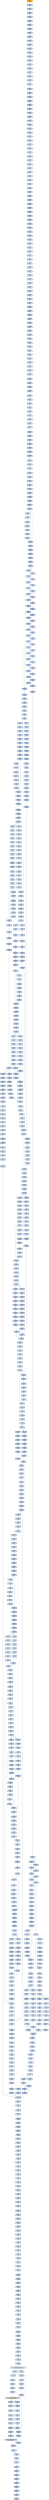 strict digraph G {
	graph [bgcolor=transparent,
		name=G
	];
	node [color=lightsteelblue,
		fillcolor=lightsteelblue,
		shape=rectangle,
		style=filled
	];
	"0x004261ab"	[label="0x004261ab
movl"];
	"0x004261b0"	[label="0x004261b0
shll"];
	"0x004261ab" -> "0x004261b0"	[color="#000000"];
	"0x00426c01"	[label="0x00426c01
incl"];
	"0x00426c02"	[label="0x00426c02
orl"];
	"0x00426c01" -> "0x00426c02"	[color="#000000"];
	"0x004269d9"	[label="0x004269d9
movzwl"];
	"0x004269dc"	[label="0x004269dc
imull"];
	"0x004269d9" -> "0x004269dc"	[color="#000000"];
	"0x004265c5"	[label="0x004265c5
jae"];
	"0x004265c7"	[label="0x004265c7
movl"];
	"0x004265c5" -> "0x004265c7"	[color="#000000",
		label=F];
	"0x00426619"	[label="0x00426619
movl"];
	"0x004265c5" -> "0x00426619"	[color="#000000",
		label=T];
	"0x0042674d"	[label="0x0042674d
jmp"];
	"0x00426871"	[label="0x00426871
xorl"];
	"0x0042674d" -> "0x00426871"	[color="#000000"];
	"0x00407d9c"	[label="0x00407d9c
call"];
	"0x00407da1"	[label="0x00407da1
popl"];
	"0x00407d9c" -> "0x00407da1"	[color="#000000"];
	"0x00426865"	[label="0x00426865
movl"];
	"0x00426869"	[label="0x00426869
movl"];
	"0x00426865" -> "0x00426869"	[color="#000000"];
	"0x00426402"	[label="0x00426402
movl"];
	"0x00426406"	[label="0x00426406
leal"];
	"0x00426402" -> "0x00426406"	[color="#000000"];
	"0x00426846"	[label="0x00426846
movl"];
	"0x0042684a"	[label="0x0042684a
movw"];
	"0x00426846" -> "0x0042684a"	[color="#000000"];
	"0x00407cf0"	[label="0x00407cf0
jne"];
	"0x00407cf2"	[label="0x00407cf2
movl"];
	"0x00407cf0" -> "0x00407cf2"	[color="#000000",
		label=F];
	"0x00426831"	[label="0x00426831
movl"];
	"0x00426835"	[label="0x00426835
jmp"];
	"0x00426831" -> "0x00426835"	[color="#000000"];
	"0x004264c2"	[label="0x004264c2
ja"];
	"0x004264c4"	[label="0x004264c4
cmpl"];
	"0x004264c2" -> "0x004264c4"	[color="#000000",
		label=F];
	"0x004264dc"	[label="0x004264dc
movl"];
	"0x004264c2" -> "0x004264dc"	[color="#000000",
		label=T];
	"0x00426bb0"	[label="0x00426bb0
shll"];
	"0x00426bb3"	[label="0x00426bb3
incl"];
	"0x00426bb0" -> "0x00426bb3"	[color="#000000"];
	"0x004261a3"	[label="0x004261a3
movb"];
	"0x004261a5"	[label="0x004261a5
lodsb"];
	"0x004261a3" -> "0x004261a5"	[color="#000000"];
	"0x00426ad4"	[label="0x00426ad4
movw"];
	"0x00426ad7"	[label="0x00426ad7
movl"];
	"0x00426ad4" -> "0x00426ad7"	[color="#000000"];
	"0x00426570"	[label="0x00426570
movl"];
	"0x00426574"	[label="0x00426574
subl"];
	"0x00426570" -> "0x00426574"	[color="#000000"];
	"0x00426918"	[label="0x00426918
orl"];
	"0x0042691a"	[label="0x0042691a
movw"];
	"0x00426918" -> "0x0042691a"	[color="#000000"];
	GETMODULEHANDLEA_KERNEL32_DLL	[color=lightgrey,
		fillcolor=lightgrey,
		label="GETMODULEHANDLEA_KERNEL32_DLL
GETMODULEHANDLEA"];
	"0x00407d15"	[label="0x00407d15
orl"];
	GETMODULEHANDLEA_KERNEL32_DLL -> "0x00407d15"	[color="#000000"];
	"0x00407d67"	[label="0x00407d67
movl"];
	GETMODULEHANDLEA_KERNEL32_DLL -> "0x00407d67"	[color="#000000"];
	"0x00426843"	[label="0x00426843
subw"];
	"0x00426843" -> "0x00426846"	[color="#000000"];
	"0x0042618b"	[label="0x0042618b
pushl"];
	"0x0042618c"	[label="0x0042618c
decl"];
	"0x0042618b" -> "0x0042618c"	[color="#000000"];
	"0x00426248"	[label="0x00426248
movl"];
	"0x00426250"	[label="0x00426250
movb"];
	"0x00426248" -> "0x00426250"	[color="#000000"];
	"0x0042623d"	[label="0x0042623d
pushl"];
	"0x0042623e"	[label="0x0042623e
subl"];
	"0x0042623d" -> "0x0042623e"	[color="#000000"];
	"0x004264f5"	[label="0x004264f5
movl"];
	"0x004264fa"	[label="0x004264fa
subl"];
	"0x004264f5" -> "0x004264fa"	[color="#000000"];
	"0x00426a5b"	[label="0x00426a5b
leal"];
	"0x00426a62"	[label="0x00426a62
movl"];
	"0x00426a5b" -> "0x00426a62"	[color="#000000"];
	"0x00426a94"	[label="0x00426a94
orl"];
	"0x00426a96"	[label="0x00426a96
movl"];
	"0x00426a94" -> "0x00426a96"	[color="#000000"];
	"0x004269c1"	[label="0x004269c1
shll"];
	"0x004269c6"	[label="0x004269c6
movzbl"];
	"0x004269c1" -> "0x004269c6"	[color="#000000"];
	"0x00426556"	[label="0x00426556
subl"];
	"0x0042655b"	[label="0x0042655b
jmp"];
	"0x00426556" -> "0x0042655b"	[color="#000000"];
	"0x00426c18"	[label="0x00426c18
movl"];
	"0x00426c1b"	[label="0x00426c1b
incl"];
	"0x00426c18" -> "0x00426c1b"	[color="#000000"];
	"0x00426afd"	[label="0x00426afd
orl"];
	"0x00426b00"	[label="0x00426b00
cmpl"];
	"0x00426afd" -> "0x00426b00"	[color="#000000"];
	"0x00426a28"	[label="0x00426a28
addl"];
	"0x00426a2c"	[label="0x00426a2c
cmpl"];
	"0x00426a28" -> "0x00426a2c"	[color="#000000"];
	"0x004268c1"	[label="0x004268c1
movl"];
	"0x004268c6"	[label="0x004268c6
subl"];
	"0x004268c1" -> "0x004268c6"	[color="#000000"];
	"0x00426198"	[label="0x00426198
lodsb"];
	"0x00426199"	[label="0x00426199
movl"];
	"0x00426198" -> "0x00426199"	[color="#000000"];
	"0x004267bc"	[label="0x004267bc
movl"];
	"0x004267c0"	[label="0x004267c0
jmp"];
	"0x004267bc" -> "0x004267c0"	[color="#000000"];
	"0x00407d73"	[label="0x00407d73
lodsb"];
	"0x00407d74"	[label="0x00407d74
orb"];
	"0x00407d73" -> "0x00407d74"	[color="#000000"];
	"0x00426604"	[label="0x00426604
setg"];
	"0x00426607"	[label="0x00426607
addl"];
	"0x00426604" -> "0x00426607"	[color="#000000"];
	"0x00407ced"	[label="0x00407ced
cmpb"];
	"0x00407ced" -> "0x00407cf0"	[color="#000000"];
	"0x00426194"	[label="0x00426194
jne"];
	"0x00426196"	[label="0x00426196
subl"];
	"0x00426194" -> "0x00426196"	[color="#000000",
		label=F];
	"0x004269fb"	[label="0x004269fb
subl"];
	"0x004269ff"	[label="0x004269ff
subl"];
	"0x004269fb" -> "0x004269ff"	[color="#000000"];
	"0x00407c92"	[label="0x00407c92
orl"];
	"0x00407c94"	[label="0x00407c94
pushl"];
	"0x00407c92" -> "0x00407c94"	[color="#000000"];
	"0x00407d33"	[label="0x00407d33
orl"];
	"0x00407d35"	[label="0x00407d35
je"];
	"0x00407d33" -> "0x00407d35"	[color="#000000"];
	"0x004265ab"	[label="0x004265ab
orl"];
	"0x004265ad"	[label="0x004265ad
movl"];
	"0x004265ab" -> "0x004265ad"	[color="#000000"];
	"0x00426b50"	[label="0x00426b50
cmpl"];
	"0x00426b54"	[label="0x00426b54
jb"];
	"0x00426b50" -> "0x00426b54"	[color="#000000"];
	"0x0042643a"	[label="0x0042643a
shll"];
	"0x0042643d"	[label="0x0042643d
incl"];
	"0x0042643a" -> "0x0042643d"	[color="#000000"];
	"0x00407daa"	[label="0x00407daa
stosb"];
	"0x00407dab"	[label="0x00407dab
movl"];
	"0x00407daa" -> "0x00407dab"	[color="#000000"];
	"0x004269e3"	[label="0x004269e3
movl"];
	"0x004269e7"	[label="0x004269e7
movl"];
	"0x004269e3" -> "0x004269e7"	[color="#000000"];
	"0x00426c55"	[label="0x00426c55
incl"];
	"0x00426c59"	[label="0x00426c59
decl"];
	"0x00426c55" -> "0x00426c59"	[color="#000000"];
	"0x004261c0"	[label="0x004261c0
pushl"];
	"0x004261c1"	[label="0x004261c1
pushl"];
	"0x004261c0" -> "0x004261c1"	[color="#000000"];
	"0x0042664f"	[label="0x0042664f
orl"];
	"0x00426651"	[label="0x00426651
movl"];
	"0x0042664f" -> "0x00426651"	[color="#000000"];
	"0x0042622f"	[label="0x0042622f
popl"];
	"0x00426230"	[label="0x00426230
addl"];
	"0x0042622f" -> "0x00426230"	[color="#000000"];
	"0x00426ba8"	[label="0x00426ba8
shll"];
	"0x00426bad"	[label="0x00426bad
movzbl"];
	"0x00426ba8" -> "0x00426bad"	[color="#000000"];
	"0x004267eb"	[label="0x004267eb
je"];
	"0x004267f1"	[label="0x004267f1
movzbl"];
	"0x004267eb" -> "0x004267f1"	[color="#000000",
		label=F];
	"0x00426c4d"	[label="0x00426c4d
incl"];
	"0x00426c4e"	[label="0x00426c4e
movb"];
	"0x00426c4d" -> "0x00426c4e"	[color="#000000"];
	"0x004261b2"	[label="0x004261b2
popl"];
	"0x004261b3"	[label="0x004261b3
popl"];
	"0x004261b2" -> "0x004261b3"	[color="#000000"];
	"0x00426481"	[label="0x00426481
movl"];
	"0x00426483"	[label="0x00426483
leal"];
	"0x00426481" -> "0x00426483"	[color="#000000"];
	"0x00426655"	[label="0x00426655
movl"];
	"0x00426657"	[label="0x00426657
shrl"];
	"0x00426655" -> "0x00426657"	[color="#000000"];
	"0x00426a43"	[label="0x00426a43
movl"];
	"0x00426a45"	[label="0x00426a45
jle"];
	"0x00426a43" -> "0x00426a45"	[color="#000000"];
	"0x00426a74"	[label="0x00426a74
cmpl"];
	"0x00426a7c"	[label="0x00426a7c
ja"];
	"0x00426a74" -> "0x00426a7c"	[color="#000000"];
	"0x00407db2"	[label="0x00407db2
jmp"];
	"0x0042619b"	[label="0x0042619b
andb"];
	"0x00426199" -> "0x0042619b"	[color="#000000"];
	"0x004267de"	[label="0x004267de
movw"];
	"0x004267e5"	[label="0x004267e5
ja"];
	"0x004267de" -> "0x004267e5"	[color="#000000"];
	"0x0042675e"	[label="0x0042675e
subw"];
	"0x00426761"	[label="0x00426761
subl"];
	"0x0042675e" -> "0x00426761"	[color="#000000"];
	"0x0042635c"	[label="0x0042635c
cmpl"];
	"0x00426360"	[label="0x00426360
je"];
	"0x0042635c" -> "0x00426360"	[color="#000000"];
	"0x00426bf5"	[label="0x00426bf5
movl"];
	"0x00426bf9"	[label="0x00426bf9
movw"];
	"0x00426bf5" -> "0x00426bf9"	[color="#000000"];
	"0x004269c9"	[label="0x004269c9
shll"];
	"0x004269c6" -> "0x004269c9"	[color="#000000"];
	"0x004261b4"	[label="0x004261b4
movl"];
	"0x004261b6"	[label="0x004261b6
leal"];
	"0x004261b4" -> "0x004261b6"	[color="#000000"];
	"0x004264b4"	[label="0x004264b4
movl"];
	"0x004264b8"	[label="0x004264b8
addl"];
	"0x004264b4" -> "0x004264b8"	[color="#000000"];
	"0x00426325"	[label="0x00426325
movl"];
	"0x0042632c"	[label="0x0042632c
cmpl"];
	"0x00426325" -> "0x0042632c"	[color="#000000"];
	"0x00407d3e"	[label="0x00407d3e
movl"];
	"0x00407d40"	[label="0x00407d40
call"];
	"0x00407d3e" -> "0x00407d40"	[color="#000000"];
	"0x004268de"	[label="0x004268de
movl"];
	"0x004268e2"	[label="0x004268e2
leal"];
	"0x004268de" -> "0x004268e2"	[color="#000000"];
	"0x00426180"	[label="0x00426180
movl"];
	"0x00426182"	[label="0x00426182
pushl"];
	"0x00426180" -> "0x00426182"	[color="#000000"];
	"0x0042636b"	[label="0x0042636b
movzbl"];
	"0x0042636e"	[label="0x0042636e
shll"];
	"0x0042636b" -> "0x0042636e"	[color="#000000"];
	"0x00426179"	[label="0x00426179
movl"];
	"0x0042617b"	[label="0x0042617b
lodsw"];
	"0x00426179" -> "0x0042617b"	[color="#000000"];
	"0x004261e2"	[label="0x004261e2
movl"];
	"0x004261e5"	[label="0x004261e5
movb"];
	"0x004261e2" -> "0x004261e5"	[color="#000000"];
	"0x004261d1"	[label="0x004261d1
pushl"];
	"0x004261d2"	[label="0x004261d2
addl"];
	"0x004261d1" -> "0x004261d2"	[color="#000000"];
	"0x00426492"	[label="0x00426492
movw"];
	"0x00426499"	[label="0x00426499
je"];
	"0x00426492" -> "0x00426499"	[color="#000000"];
	"0x004263ac"	[label="0x004263ac
movw"];
	"0x004263b0"	[label="0x004263b0
movl"];
	"0x004263ac" -> "0x004263b0"	[color="#000000"];
	"0x00426371"	[label="0x00426371
incl"];
	"0x0042636e" -> "0x00426371"	[color="#000000"];
	"0x004268cd"	[label="0x004268cd
sarl"];
	"0x004268d0"	[label="0x004268d0
movl"];
	"0x004268cd" -> "0x004268d0"	[color="#000000"];
	"0x0042656e"	[label="0x0042656e
subl"];
	"0x0042656e" -> "0x00426570"	[color="#000000"];
	"0x004263fe"	[label="0x004263fe
shll"];
	"0x004263fe" -> "0x00426402"	[color="#000000"];
	"0x00426330"	[label="0x00426330
jae"];
	"0x00426336"	[label="0x00426336
movl"];
	"0x00426330" -> "0x00426336"	[color="#000000",
		label=F];
	"0x00426c52"	[label="0x00426c52
movb"];
	"0x00426c54"	[label="0x00426c54
incl"];
	"0x00426c52" -> "0x00426c54"	[color="#000000"];
	"0x00426851"	[label="0x00426851
movl"];
	"0x0042684a" -> "0x00426851"	[color="#000000"];
	"0x004267f7"	[label="0x004267f7
shll"];
	"0x004267fa"	[label="0x004267fa
incl"];
	"0x004267f7" -> "0x004267fa"	[color="#000000"];
	"0x00426463"	[label="0x00426463
movl"];
	"0x00426465"	[label="0x00426465
sarl"];
	"0x00426463" -> "0x00426465"	[color="#000000"];
	"0x00426bbe"	[label="0x00426bbe
shrl"];
	"0x00426bc1"	[label="0x00426bc1
movzwl"];
	"0x00426bbe" -> "0x00426bc1"	[color="#000000"];
	"0x004261c8"	[label="0x004261c8
shll"];
	"0x004261cb"	[label="0x004261cb
pushl"];
	"0x004261c8" -> "0x004261cb"	[color="#000000"];
	"0x004262d8"	[label="0x004262d8
cmpl"];
	"0x004262dc"	[label="0x004262dc
jae"];
	"0x004262d8" -> "0x004262dc"	[color="#000000"];
	"0x00426929"	[label="0x00426929
cmpl"];
	"0x0042692b"	[label="0x0042692b
jae"];
	"0x00426929" -> "0x0042692b"	[color="#000000"];
	"0x004267e7"	[label="0x004267e7
cmpl"];
	"0x004267e5" -> "0x004267e7"	[color="#000000",
		label=F];
	"0x004267fd"	[label="0x004267fd
movl"];
	"0x004267e5" -> "0x004267fd"	[color="#000000",
		label=T];
	"0x00426b5a"	[label="0x00426b5a
orl"];
	"0x00426b5d"	[label="0x00426b5d
decl"];
	"0x00426b5a" -> "0x00426b5d"	[color="#000000"];
	"0x00426432"	[label="0x00426432
shll"];
	"0x00426437"	[label="0x00426437
movzbl"];
	"0x00426432" -> "0x00426437"	[color="#000000"];
	"0x00426470"	[label="0x00426470
movw"];
	"0x00426477"	[label="0x00426477
je"];
	"0x00426470" -> "0x00426477"	[color="#000000"];
	"0x00426a0a"	[label="0x00426a0a
movw"];
	"0x00426a0d"	[label="0x00426a0d
leal"];
	"0x00426a0a" -> "0x00426a0d"	[color="#000000"];
	"0x0042619e"	[label="0x0042619e
andb"];
	"0x004261a0"	[label="0x004261a0
shll"];
	"0x0042619e" -> "0x004261a0"	[color="#000000"];
	"0x004267fb"	[label="0x004267fb
orl"];
	"0x004267fb" -> "0x004267fd"	[color="#000000"];
	"0x00407d2e"	[label="0x00407d2e
call"];
	"0x00407dc1"	[label="0x00407dc1
jmp"];
	"0x00407d2e" -> "0x00407dc1"	[color="#000000"];
	"0x0042625f"	[label="0x0042625f
movl"];
	"0x00426263"	[label="0x00426263
movl"];
	"0x0042625f" -> "0x00426263"	[color="#000000"];
	"0x00407d38"	[label="0x00407d38
pushl"];
	"0x00407d39"	[label="0x00407d39
pushl"];
	"0x00407d38" -> "0x00407d39"	[color="#000000"];
	"0x0042639f"	[label="0x0042639f
movl"];
	"0x004263a4"	[label="0x004263a4
leal"];
	"0x0042639f" -> "0x004263a4"	[color="#000000"];
	"0x00426591"	[label="0x00426591
movl"];
	"0x00426595"	[label="0x00426595
ja"];
	"0x00426591" -> "0x00426595"	[color="#000000"];
	"0x004267af"	[label="0x004267af
sarl"];
	"0x004267b2"	[label="0x004267b2
leal"];
	"0x004267af" -> "0x004267b2"	[color="#000000"];
	"0x00426a35"	[label="0x00426a35
jg"];
	"0x00426c22"	[label="0x00426c22
movl"];
	"0x00426a35" -> "0x00426c22"	[color="#000000",
		label=T];
	"0x00426a3b"	[label="0x00426a3b
addl"];
	"0x00426a35" -> "0x00426a3b"	[color="#000000",
		label=F];
	"0x00407ce6"	[label="0x00407ce6
jne"];
	"0x00407ce8"	[label="0x00407ce8
subl"];
	"0x00407ce6" -> "0x00407ce8"	[color="#000000",
		label=F];
	"0x0042616e"	[label="0x0042616e
addl"];
	"0x00426173"	[label="0x00426173
movl"];
	"0x0042616e" -> "0x00426173"	[color="#000000"];
	"0x0042641b"	[label="0x0042641b
leal"];
	"0x0042641f"	[label="0x0042641f
movl"];
	"0x0042641b" -> "0x0042641f"	[color="#000000"];
	"0x0042656a"	[label="0x0042656a
movl"];
	"0x0042656a" -> "0x0042656e"	[color="#000000"];
	"0x00426b8e"	[label="0x00426b8e
movl"];
	"0x00426b92"	[label="0x00426b92
addl"];
	"0x00426b8e" -> "0x00426b92"	[color="#000000"];
	"0x00426651" -> "0x00426655"	[color="#000000"];
	"0x004268ea"	[label="0x004268ea
jmp"];
	"0x0042695e"	[label="0x0042695e
movl"];
	"0x004268ea" -> "0x0042695e"	[color="#000000"];
	"0x004265f9"	[label="0x004265f9
movl"];
	"0x004265fd"	[label="0x004265fd
xorl"];
	"0x004265f9" -> "0x004265fd"	[color="#000000"];
	"0x00426940"	[label="0x00426940
movl"];
	"0x00426948"	[label="0x00426948
leal"];
	"0x00426940" -> "0x00426948"	[color="#000000"];
	"0x00426aca"	[label="0x00426aca
shrw"];
	"0x00426ace"	[label="0x00426ace
subw"];
	"0x00426aca" -> "0x00426ace"	[color="#000000"];
	"0x00426bdc"	[label="0x00426bdc
movw"];
	"0x00426be0"	[label="0x00426be0
movl"];
	"0x00426bdc" -> "0x00426be0"	[color="#000000"];
	"0x00426bec"	[label="0x00426bec
movl"];
	"0x00426bee"	[label="0x00426bee
shrw"];
	"0x00426bec" -> "0x00426bee"	[color="#000000"];
	"0x004261a9"	[label="0x004261a9
addb"];
	"0x004261a9" -> "0x004261ab"	[color="#000000"];
	"0x004268f9"	[label="0x004268f9
cmpl"];
	"0x004268ff"	[label="0x004268ff
movw"];
	"0x004268f9" -> "0x004268ff"	[color="#000000"];
	"0x00426ab8"	[label="0x00426ab8
leal"];
	"0x00426abb"	[label="0x00426abb
movw"];
	"0x00426ab8" -> "0x00426abb"	[color="#000000"];
	"0x00426734"	[label="0x00426734
jmp"];
	"0x00426c6b"	[label="0x00426c6b
movl"];
	"0x00426734" -> "0x00426c6b"	[color="#000000"];
	"0x004263cb"	[label="0x004263cb
imull"];
	"0x004263d1"	[label="0x004263d1
cmpl"];
	"0x004263cb" -> "0x004263d1"	[color="#000000"];
	"0x00426693"	[label="0x00426693
movl"];
	"0x00426697"	[label="0x00426697
movl"];
	"0x00426693" -> "0x00426697"	[color="#000000"];
	"0x00426c3c"	[label="0x00426c3c
subl"];
	"0x00426c40"	[label="0x00426c40
addl"];
	"0x00426c3c" -> "0x00426c40"	[color="#000000"];
	"0x00426661"	[label="0x00426661
movzwl"];
	"0x00426664"	[label="0x00426664
imull"];
	"0x00426661" -> "0x00426664"	[color="#000000"];
	"0x00426468"	[label="0x00426468
cmpl"];
	"0x00426465" -> "0x00426468"	[color="#000000"];
	"0x004266cf"	[label="0x004266cf
movzwl"];
	"0x004266d2"	[label="0x004266d2
imull"];
	"0x004266cf" -> "0x004266d2"	[color="#000000"];
	"0x004266b7"	[label="0x004266b7
movzbl"];
	"0x004266ba"	[label="0x004266ba
shll"];
	"0x004266b7" -> "0x004266ba"	[color="#000000"];
	"0x004261c5"	[label="0x004261c5
movw"];
	"0x004261c5" -> "0x004261c8"	[color="#000000"];
	"0x00426273"	[label="0x00426273
movl"];
	"0x00426277"	[label="0x00426277
movzbl"];
	"0x00426273" -> "0x00426277"	[color="#000000"];
	"0x0042631e"	[label="0x0042631e
orl"];
	"0x00426320"	[label="0x00426320
cmpl"];
	"0x0042631e" -> "0x00426320"	[color="#000000"];
	"0x00426428"	[label="0x00426428
cmpl"];
	"0x0042642c"	[label="0x0042642c
je"];
	"0x00426428" -> "0x0042642c"	[color="#000000"];
	"0x00407d57"	[label="0x00407d57
movl"];
	"0x00407d59"	[label="0x00407d59
lodsl"];
	"0x00407d57" -> "0x00407d59"	[color="#000000"];
	"0x004265b6"	[label="0x004265b6
movw"];
	"0x004265bd"	[label="0x004265bd
movzwl"];
	"0x004265b6" -> "0x004265bd"	[color="#000000"];
	"0x00426378"	[label="0x00426378
movw"];
	"0x0042637c"	[label="0x0042637c
shrl"];
	"0x00426378" -> "0x0042637c"	[color="#000000"];
	"0x00426323"	[label="0x00426323
jle"];
	"0x00426320" -> "0x00426323"	[color="#000000"];
	"0x004266c3"	[label="0x004266c3
movw"];
	"0x004266ca"	[label="0x004266ca
movl"];
	"0x004266c3" -> "0x004266ca"	[color="#000000"];
	"0x00426a72"	[label="0x00426a72
addl"];
	"0x00426a72" -> "0x00426a74"	[color="#000000"];
	"0x00426255"	[label="0x00426255
movl"];
	"0x0042625c"	[label="0x0042625c
leal"];
	"0x00426255" -> "0x0042625c"	[color="#000000"];
	"0x00426454"	[label="0x00426454
cmpl"];
	"0x00426456"	[label="0x00426456
jae"];
	"0x00426454" -> "0x00426456"	[color="#000000"];
	"0x0042618d"	[label="0x0042618d
movb"];
	"0x00426191"	[label="0x00426191
movb"];
	"0x0042618d" -> "0x00426191"	[color="#000000"];
	"0x004262d2"	[label="0x004262d2
leal"];
	"0x004262d2" -> "0x004262d8"	[color="#000000"];
	"0x004264a9"	[label="0x004264a9
cmpl"];
	"0x00426499" -> "0x004264a9"	[color="#000000",
		label=T];
	"0x00426a10"	[label="0x00426a10
movl"];
	"0x00426a14"	[label="0x00426a14
decl"];
	"0x00426a10" -> "0x00426a14"	[color="#000000"];
	"0x00426a01"	[label="0x00426a01
movl"];
	"0x00426a03"	[label="0x00426a03
shrw"];
	"0x00426a01" -> "0x00426a03"	[color="#000000"];
	"0x00426cb8"	[label="0x00426cb8
movl"];
	"0x00426cba"	[label="0x00426cba
addl"];
	"0x00426cb8" -> "0x00426cba"	[color="#000000"];
	"0x004268a9"	[label="0x004268a9
orl"];
	"0x004268ab"	[label="0x004268ab
movw"];
	"0x004268a9" -> "0x004268ab"	[color="#000000"];
	"0x00426893"	[label="0x00426893
ja"];
	"0x00426895"	[label="0x00426895
cmpl"];
	"0x00426893" -> "0x00426895"	[color="#000000",
		label=F];
	"0x00426893" -> "0x004268ab"	[color="#000000",
		label=T];
	"0x00426714"	[label="0x00426714
leal"];
	"0x00426718"	[label="0x00426718
movl"];
	"0x00426714" -> "0x00426718"	[color="#000000"];
	"0x00426cc1"	[label="0x00426cc1
ret"];
	"0x004261dc"	[label="0x004261dc
movl"];
	"0x00426cc1" -> "0x004261dc"	[color="#000000"];
	"0x0042633a"	[label="0x0042633a
andl"];
	"0x0042633e"	[label="0x0042633e
movl"];
	"0x0042633a" -> "0x0042633e"	[color="#000000"];
	"0x004264ba"	[label="0x004264ba
cmpl"];
	"0x004264ba" -> "0x004264c2"	[color="#000000"];
	"0x00426a1f"	[label="0x00426a1f
movl"];
	"0x00426a24"	[label="0x00426a24
shll"];
	"0x00426a1f" -> "0x00426a24"	[color="#000000"];
	"0x00426885"	[label="0x00426885
leal"];
	"0x00426889"	[label="0x00426889
movl"];
	"0x00426885" -> "0x00426889"	[color="#000000"];
	"0x00426519"	[label="0x00426519
subw"];
	"0x0042651c"	[label="0x0042651c
movw"];
	"0x00426519" -> "0x0042651c"	[color="#000000"];
	"0x004261de"	[label="0x004261de
popl"];
	"0x004261dc" -> "0x004261de"	[color="#000000"];
	"0x0042646d"	[label="0x0042646d
leal"];
	"0x00426468" -> "0x0042646d"	[color="#000000"];
	"0x00426c54" -> "0x00426c55"	[color="#000000"];
	"0x0042645c"	[label="0x0042645c
movl"];
	"0x00426461"	[label="0x00426461
subl"];
	"0x0042645c" -> "0x00426461"	[color="#000000"];
	"0x004267cd"	[label="0x004267cd
shrw"];
	"0x004267d1"	[label="0x004267d1
subw"];
	"0x004267cd" -> "0x004267d1"	[color="#000000"];
	"0x00407db0"	[label="0x00407db0
stosl"];
	"0x00407db1"	[label="0x00407db1
popa"];
	"0x00407db0" -> "0x00407db1"	[color="#000000"];
	"0x00426b60"	[label="0x00426b60
movl"];
	"0x00426b64"	[label="0x00426b64
shll"];
	"0x00426b60" -> "0x00426b64"	[color="#000000"];
	"0x0042617d"	[label="0x0042617d
shll"];
	"0x0042617b" -> "0x0042617d"	[color="#000000"];
	"0x00426ac2"	[label="0x00426ac2
subl"];
	"0x00426ac6"	[label="0x00426ac6
subl"];
	"0x00426ac2" -> "0x00426ac6"	[color="#000000"];
	"0x004266a2"	[label="0x004266a2
cmpl"];
	"0x004266a8"	[label="0x004266a8
leal"];
	"0x004266a2" -> "0x004266a8"	[color="#000000"];
	"0x00426c1c"	[label="0x00426c1c
movl"];
	"0x00426c20"	[label="0x00426c20
je"];
	"0x00426c1c" -> "0x00426c20"	[color="#000000"];
	"0x00426b6f"	[label="0x00426b6f
movl"];
	"0x00426b77"	[label="0x00426b77
movl"];
	"0x00426b6f" -> "0x00426b77"	[color="#000000"];
	"0x00426175"	[label="0x00426175
addl"];
	"0x00426177"	[label="0x00426177
subl"];
	"0x00426175" -> "0x00426177"	[color="#000000"];
	"0x004269cc"	[label="0x004269cc
incl"];
	"0x004269cd"	[label="0x004269cd
orl"];
	"0x004269cc" -> "0x004269cd"	[color="#000000"];
	"0x00407c8f"	[label="0x00407c8f
movl"];
	"0x00407c8f" -> "0x00407c92"	[color="#000000"];
	"0x004268b3"	[label="0x004268b3
movzwl"];
	"0x004268b6"	[label="0x004268b6
imull"];
	"0x004268b3" -> "0x004268b6"	[color="#000000"];
	"0x0042669e"	[label="0x0042669e
addl"];
	"0x0042669e" -> "0x004266a2"	[color="#000000"];
	"0x004267b5"	[label="0x004267b5
movw"];
	"0x004267b5" -> "0x004267bc"	[color="#000000"];
	"0x00426976"	[label="0x00426976
movl"];
	"0x0042697e"	[label="0x0042697e
subw"];
	"0x00426976" -> "0x0042697e"	[color="#000000"];
	"0x0042626e"	[label="0x0042626e
shll"];
	"0x00426270"	[label="0x00426270
movl"];
	"0x0042626e" -> "0x00426270"	[color="#000000"];
	"0x00426855"	[label="0x00426855
movl"];
	"0x00426851" -> "0x00426855"	[color="#000000"];
	"0x00407d8f"	[label="0x00407d8f
stosl"];
	"0x00407d90"	[label="0x00407d90
xorb"];
	"0x00407d8f" -> "0x00407d90"	[color="#000000"];
	"0x0042637f"	[label="0x0042637f
movzwl"];
	"0x00426382"	[label="0x00426382
imull"];
	"0x0042637f" -> "0x00426382"	[color="#000000"];
	"0x004267fa" -> "0x004267fb"	[color="#000000"];
	"0x0042685d"	[label="0x0042685d
movl"];
	"0x00426861"	[label="0x00426861
movl"];
	"0x0042685d" -> "0x00426861"	[color="#000000"];
	"0x00426b23"	[label="0x00426b23
jmp"];
	"0x00426b7b"	[label="0x00426b7b
movl"];
	"0x00426b23" -> "0x00426b7b"	[color="#000000"];
	"0x00407d02"	[label="0x00407d02
call"];
	"0x00407d10"	[label="0x00407d10
call"];
	"0x00407d02" -> "0x00407d10"	[color="#000000"];
	"0x004262f3"	[label="0x004262f3
xorl"];
	"0x004262f5"	[label="0x004262f5
movl"];
	"0x004262f3" -> "0x004262f5"	[color="#000000"];
	"0x004261a6"	[label="0x004261a6
orl"];
	"0x004261a8"	[label="0x004261a8
pushl"];
	"0x004261a6" -> "0x004261a8"	[color="#000000"];
	"0x00426989"	[label="0x00426989
movw"];
	"0x0042698d"	[label="0x0042698d
addl"];
	"0x00426989" -> "0x0042698d"	[color="#000000"];
	"0x00426bf2"	[label="0x00426bf2
subw"];
	"0x00426bee" -> "0x00426bf2"	[color="#000000"];
	"0x00426af1"	[label="0x00426af1
movl"];
	"0x00426af3"	[label="0x00426af3
movl"];
	"0x00426af1" -> "0x00426af3"	[color="#000000"];
	"0x00426b56"	[label="0x00426b56
subl"];
	"0x00426b54" -> "0x00426b56"	[color="#000000",
		label=F];
	"0x00426b54" -> "0x00426b5d"	[color="#000000",
		label=T];
	"0x004264b1"	[label="0x004264b1
leal"];
	"0x004264b1" -> "0x004264b4"	[color="#000000"];
	"0x00426b32"	[label="0x00426b32
cmpl"];
	"0x00426b36"	[label="0x00426b36
je"];
	"0x00426b32" -> "0x00426b36"	[color="#000000"];
	"0x004264e4"	[label="0x004264e4
shrl"];
	"0x004264e7"	[label="0x004264e7
movzwl"];
	"0x004264e4" -> "0x004264e7"	[color="#000000"];
	"0x00426820"	[label="0x00426820
movl"];
	"0x00426824"	[label="0x00426824
sarl"];
	"0x00426820" -> "0x00426824"	[color="#000000"];
	"0x004263be"	[label="0x004263be
movl"];
	"0x004263c3"	[label="0x004263c3
subl"];
	"0x004263be" -> "0x004263c3"	[color="#000000"];
	"0x0042660d"	[label="0x0042660d
leal"];
	"0x00426607" -> "0x0042660d"	[color="#000000"];
	"0x00426be6"	[label="0x00426be6
subl"];
	"0x00426bea"	[label="0x00426bea
subl"];
	"0x00426be6" -> "0x00426bea"	[color="#000000"];
	"0x00426739"	[label="0x00426739
subl"];
	"0x0042673b"	[label="0x0042673b
subl"];
	"0x00426739" -> "0x0042673b"	[color="#000000"];
	"0x00426782"	[label="0x00426782
shll"];
	"0x00426785"	[label="0x00426785
incl"];
	"0x00426782" -> "0x00426785"	[color="#000000"];
	"0x00426241"	[label="0x00426241
movl"];
	"0x00426241" -> "0x00426248"	[color="#000000"];
	"0x00426678"	[label="0x00426678
movl"];
	"0x00426680"	[label="0x00426680
movl"];
	"0x00426678" -> "0x00426680"	[color="#000000"];
	"0x00426540"	[label="0x00426540
jg"];
	"0x0042654f"	[label="0x0042654f
cmpl"];
	"0x00426540" -> "0x0042654f"	[color="#000000",
		label=T];
	"0x00426542"	[label="0x00426542
movl"];
	"0x00426540" -> "0x00426542"	[color="#000000",
		label=F];
	"0x004263c7"	[label="0x004263c7
sarl"];
	"0x004263c3" -> "0x004263c7"	[color="#000000"];
	"0x004268a5"	[label="0x004268a5
shll"];
	"0x004268a8"	[label="0x004268a8
incl"];
	"0x004268a5" -> "0x004268a8"	[color="#000000"];
	"0x00407cf9"	[label="0x00407cf9
movw"];
	"0x00407cfd"	[label="0x00407cfd
addl"];
	"0x00407cf9" -> "0x00407cfd"	[color="#000000"];
	"0x00426ba2"	[label="0x00426ba2
je"];
	"0x00426ba2" -> "0x00426ba8"	[color="#000000",
		label=F];
	"0x004262d0"	[label="0x004262d0
shll"];
	"0x004262d0" -> "0x004262d2"	[color="#000000"];
	"0x004269ab"	[label="0x004269ab
addl"];
	"0x004269ad"	[label="0x004269ad
cmpl"];
	"0x004269ab" -> "0x004269ad"	[color="#000000"];
	"0x0042621a"	[label="0x0042621a
popl"];
	"0x0042621b"	[label="0x0042621b
addl"];
	"0x0042621a" -> "0x0042621b"	[color="#000000"];
	"0x004269d3"	[label="0x004269d3
movw"];
	"0x004269d6"	[label="0x004269d6
shrl"];
	"0x004269d3" -> "0x004269d6"	[color="#000000"];
	"0x00426682"	[label="0x00426682
sarl"];
	"0x00426685"	[label="0x00426685
leal"];
	"0x00426682" -> "0x00426685"	[color="#000000"];
	"0x00426a15"	[label="0x00426a15
movl"];
	"0x00426a14" -> "0x00426a15"	[color="#000000"];
	"0x004268e6"	[label="0x004268e6
movl"];
	"0x004268e6" -> "0x004268ea"	[color="#000000"];
	"0x004267b2" -> "0x004267b5"	[color="#000000"];
	"0x0042688d"	[label="0x0042688d
cmpl"];
	"0x0042688d" -> "0x00426893"	[color="#000000"];
	"0x004267a2"	[label="0x004267a2
movl"];
	"0x004267a4"	[label="0x004267a4
movl"];
	"0x004267a2" -> "0x004267a4"	[color="#000000"];
	"0x00426c05"	[label="0x00426c05
movl"];
	"0x00426c02" -> "0x00426c05"	[color="#000000"];
	"0x00426af5"	[label="0x00426af5
sarl"];
	"0x00426af3" -> "0x00426af5"	[color="#000000"];
	"0x00426508"	[label="0x00426508
jmp"];
	"0x00426508" -> "0x004264a9"	[color="#000000"];
	"0x00426221"	[label="0x00426221
movb"];
	"0x0042621b" -> "0x00426221"	[color="#000000"];
	"0x00426772"	[label="0x00426772
cmpl"];
	"0x00426776"	[label="0x00426776
je"];
	"0x00426772" -> "0x00426776"	[color="#000000"];
	"0x0042661b"	[label="0x0042661b
subl"];
	"0x0042661d"	[label="0x0042661d
subl"];
	"0x0042661b" -> "0x0042661d"	[color="#000000"];
	"0x00426c76"	[label="0x00426c76
jb"];
	"0x00426c7c"	[label="0x00426c7c
cmpl"];
	"0x00426c76" -> "0x00426c7c"	[color="#000000",
		label=F];
	"0x004261c4"	[label="0x004261c4
pushl"];
	"0x004261c4" -> "0x004261c5"	[color="#000000"];
	"0x00426ca4"	[label="0x00426ca4
movl"];
	"0x00426cab"	[label="0x00426cab
movl"];
	"0x00426ca4" -> "0x00426cab"	[color="#000000"];
	"0x004264da"	[label="0x004264da
orl"];
	"0x004264da" -> "0x004264dc"	[color="#000000"];
	"0x00426ca2"	[label="0x00426ca2
xorl"];
	"0x00426ca2" -> "0x00426ca4"	[color="#000000"];
	"0x00426899"	[label="0x00426899
je"];
	"0x0042689f"	[label="0x0042689f
movzbl"];
	"0x00426899" -> "0x0042689f"	[color="#000000",
		label=F];
	"0x004266cc"	[label="0x004266cc
shrl"];
	"0x004266cc" -> "0x004266cf"	[color="#000000"];
	"0x004264ea"	[label="0x004264ea
imull"];
	"0x004264ed"	[label="0x004264ed
cmpl"];
	"0x004264ea" -> "0x004264ed"	[color="#000000"];
	"0x004263c9"	[label="0x004263c9
addl"];
	"0x004263c7" -> "0x004263c9"	[color="#000000"];
	"0x004265b1"	[label="0x004265b1
movl"];
	"0x004265b3"	[label="0x004265b3
shrl"];
	"0x004265b1" -> "0x004265b3"	[color="#000000"];
	"0x00407d6e"	[label="0x00407d6e
movb"];
	"0x00407d71"	[label="0x00407d71
jne"];
	"0x00407d6e" -> "0x00407d71"	[color="#000000"];
	"0x004263dd"	[label="0x004263dd
movl"];
	"0x004263e1"	[label="0x004263e1
jle"];
	"0x004263dd" -> "0x004263e1"	[color="#000000"];
	"0x004268db"	[label="0x004268db
movw"];
	"0x004268db" -> "0x004268de"	[color="#000000"];
	"0x004266c1"	[label="0x004266c1
orl"];
	"0x004266c1" -> "0x004266c3"	[color="#000000"];
	"0x00426839"	[label="0x00426839
subl"];
	"0x0042683b"	[label="0x0042683b
subl"];
	"0x00426839" -> "0x0042683b"	[color="#000000"];
	"0x00426a47"	[label="0x00426a47
movl"];
	"0x00426a45" -> "0x00426a47"	[color="#000000",
		label=F];
	"0x00426a4c"	[label="0x00426a4c
movl"];
	"0x00426a45" -> "0x00426a4c"	[color="#000000",
		label=T];
	"0x004261d6"	[label="0x004261d6
pushl"];
	"0x004261d7"	[label="0x004261d7
call"];
	"0x004261d6" -> "0x004261d7"	[color="#000000"];
	"0x004264af"	[label="0x004264af
jg"];
	"0x004264a9" -> "0x004264af"	[color="#000000"];
	"0x004264c8"	[label="0x004264c8
je"];
	"0x004264c4" -> "0x004264c8"	[color="#000000"];
	"0x004269df"	[label="0x004269df
cmpl"];
	"0x004269dc" -> "0x004269df"	[color="#000000"];
	"0x004268f2"	[label="0x004268f2
shrw"];
	"0x004268f6"	[label="0x004268f6
subw"];
	"0x004268f2" -> "0x004268f6"	[color="#000000"];
	"0x00426a26"	[label="0x00426a26
subl"];
	"0x00426a24" -> "0x00426a26"	[color="#000000"];
	"0x004262ce"	[label="0x004262ce
addl"];
	"0x004262ce" -> "0x004262d0"	[color="#000000"];
	"0x004268e2" -> "0x004268e6"	[color="#000000"];
	"0x00426706"	[label="0x00426706
movl"];
	"0x0042670d"	[label="0x0042670d
movl"];
	"0x00426706" -> "0x0042670d"	[color="#000000"];
	"0x004262de"	[label="0x004262de
movl"];
	"0x004262dc" -> "0x004262de"	[color="#000000",
		label=F];
	"0x00426b0d"	[label="0x00426b0d
shll"];
	"0x00426b0f"	[label="0x00426b0f
addl"];
	"0x00426b0d" -> "0x00426b0f"	[color="#000000"];
	"0x0042680d"	[label="0x0042680d
movzwl"];
	"0x00426810"	[label="0x00426810
imull"];
	"0x0042680d" -> "0x00426810"	[color="#000000"];
	"0x0042627d"	[label="0x0042627d
decl"];
	"0x0042627e"	[label="0x0042627e
movl"];
	"0x0042627d" -> "0x0042627e"	[color="#000000"];
	"0x00426895" -> "0x00426899"	[color="#000000"];
	"0x0042647b"	[label="0x0042647b
subl"];
	"0x0042647f"	[label="0x0042647f
subl"];
	"0x0042647b" -> "0x0042647f"	[color="#000000"];
	"0x00426b11"	[label="0x00426b11
movl"];
	"0x00426b0f" -> "0x00426b11"	[color="#000000"];
	"0x00426191" -> "0x00426194"	[color="#000000"];
	"0x00426177" -> "0x00426179"	[color="#000000"];
	"0x004268c8"	[label="0x004268c8
shll"];
	"0x004268c6" -> "0x004268c8"	[color="#000000"];
	"0x004265db"	[label="0x004265db
leal"];
	"0x004265de"	[label="0x004265de
movl"];
	"0x004265db" -> "0x004265de"	[color="#000000"];
	"0x004267c9"	[label="0x004267c9
subl"];
	"0x004267cb"	[label="0x004267cb
movl"];
	"0x004267c9" -> "0x004267cb"	[color="#000000"];
	"0x00426902"	[label="0x00426902
ja"];
	"0x00426904"	[label="0x00426904
cmpl"];
	"0x00426902" -> "0x00426904"	[color="#000000",
		label=F];
	"0x00426902" -> "0x0042691a"	[color="#000000",
		label=T];
	"0x00426b4e"	[label="0x00426b4e
addl"];
	"0x00426b4e" -> "0x00426b50"	[color="#000000"];
	"0x00426a50"	[label="0x00426a50
shll"];
	"0x00426a53"	[label="0x00426a53
movl"];
	"0x00426a50" -> "0x00426a53"	[color="#000000"];
	"0x004265a7"	[label="0x004265a7
shll"];
	"0x004265aa"	[label="0x004265aa
incl"];
	"0x004265a7" -> "0x004265aa"	[color="#000000"];
	"0x004263fa"	[label="0x004263fa
movl"];
	"0x004263fa" -> "0x004263fe"	[color="#000000"];
	"0x00426caf"	[label="0x00426caf
movl"];
	"0x00426cb1"	[label="0x00426cb1
movl"];
	"0x00426caf" -> "0x00426cb1"	[color="#000000"];
	"0x0042653c"	[label="0x0042653c
movl"];
	"0x0042653c" -> "0x00426540"	[color="#000000"];
	"0x004262a1"	[label="0x004262a1
movl"];
	"0x004262a6"	[label="0x004262a6
movl"];
	"0x004262a1" -> "0x004262a6"	[color="#000000"];
	"0x004266ad"	[label="0x004266ad
cmpl"];
	"0x004266b1"	[label="0x004266b1
je"];
	"0x004266ad" -> "0x004266b1"	[color="#000000"];
	"0x004261eb"	[label="0x004261eb
cmpl"];
	"0x004261ed"	[label="0x004261ed
jae"];
	"0x004261eb" -> "0x004261ed"	[color="#000000"];
	"0x00426b6a"	[label="0x00426b6a
addl"];
	"0x00426b6a" -> "0x00426b6f"	[color="#000000"];
	"0x00407d19"	[label="0x00407d19
call"];
	"0x00407d2d"	[label="0x00407d2d
pushl"];
	"0x00407d19" -> "0x00407d2d"	[color="#000000"];
	"0x004265e2"	[label="0x004265e2
movl"];
	"0x004265e6"	[label="0x004265e6
movl"];
	"0x004265e2" -> "0x004265e6"	[color="#000000"];
	"0x00426215"	[label="0x00426215
call"];
	"0x00426215" -> "0x0042621a"	[color="#000000"];
	"0x004261ed" -> "0x00426215"	[color="#000000",
		label=T];
	"0x004269e1"	[label="0x004269e1
jae"];
	"0x004269e1" -> "0x004269fb"	[color="#000000",
		label=T];
	"0x004269e1" -> "0x004269e3"	[color="#000000",
		label=F];
	"0x004269a0"	[label="0x004269a0
movl"];
	"0x004269a4"	[label="0x004269a4
leal"];
	"0x004269a0" -> "0x004269a4"	[color="#000000"];
	"0x00426ac0"	[label="0x00426ac0
jmp"];
	"0x00426ac0" -> "0x00426ad7"	[color="#000000"];
	"0x004267e7" -> "0x004267eb"	[color="#000000"];
	"0x004264d3"	[label="0x004264d3
movzbl"];
	"0x004264d6"	[label="0x004264d6
shll"];
	"0x004264d3" -> "0x004264d6"	[color="#000000"];
	"0x00426b67"	[label="0x00426b67
movl"];
	"0x00426b64" -> "0x00426b67"	[color="#000000"];
	"0x00426648"	[label="0x00426648
shll"];
	"0x0042664b"	[label="0x0042664b
shll"];
	"0x00426648" -> "0x0042664b"	[color="#000000"];
	"0x004265c9"	[label="0x004265c9
movl"];
	"0x004265c7" -> "0x004265c9"	[color="#000000"];
	"0x004264fc"	[label="0x004264fc
movl"];
	"0x004264fe"	[label="0x004264fe
sarl"];
	"0x004264fc" -> "0x004264fe"	[color="#000000"];
	"0x0042634f"	[label="0x0042634f
cmpl"];
	"0x00426357"	[label="0x00426357
leal"];
	"0x0042634f" -> "0x00426357"	[color="#000000"];
	"0x00426769"	[label="0x00426769
movw"];
	"0x00426770"	[label="0x00426770
ja"];
	"0x00426769" -> "0x00426770"	[color="#000000"];
	"0x00426486"	[label="0x00426486
shrw"];
	"0x0042648a"	[label="0x0042648a
subw"];
	"0x00426486" -> "0x0042648a"	[color="#000000"];
	"0x00426515"	[label="0x00426515
shrw"];
	"0x00426515" -> "0x00426519"	[color="#000000"];
	"0x0042623e" -> "0x00426241"	[color="#000000"];
	"0x00426c72"	[label="0x00426c72
cmpl"];
	"0x00426c72" -> "0x00426c76"	[color="#000000"];
	"0x00426ac8"	[label="0x00426ac8
movl"];
	"0x00426ac8" -> "0x00426aca"	[color="#000000"];
	"0x00426372"	[label="0x00426372
orl"];
	"0x00426374"	[label="0x00426374
movl"];
	"0x00426372" -> "0x00426374"	[color="#000000"];
	"0x00426c20" -> "0x00426c22"	[color="#000000",
		label=F];
	"0x00426cc0"	[label="0x00426cc0
popl"];
	"0x00426cc0" -> "0x00426cc1"	[color="#000000"];
	"0x004265ff"	[label="0x004265ff
cmpl"];
	"0x004265fd" -> "0x004265ff"	[color="#000000"];
	"0x00426a6e"	[label="0x00426a6e
movl"];
	"0x00426a6e" -> "0x00426a72"	[color="#000000"];
	"0x004269f4"	[label="0x004269f4
movl"];
	"0x004269f6"	[label="0x004269f6
movw"];
	"0x004269f4" -> "0x004269f6"	[color="#000000"];
	"0x004267c5"	[label="0x004267c5
movl"];
	"0x004267c7"	[label="0x004267c7
subl"];
	"0x004267c5" -> "0x004267c7"	[color="#000000"];
	"0x004266d9"	[label="0x004266d9
subl"];
	"0x004266dd"	[label="0x004266dd
sarl"];
	"0x004266d9" -> "0x004266dd"	[color="#000000"];
	"0x00426533"	[label="0x00426533
movb"];
	"0x00426536"	[label="0x00426536
incl"];
	"0x00426533" -> "0x00426536"	[color="#000000"];
	"0x00426510"	[label="0x00426510
movl"];
	"0x00426512"	[label="0x00426512
leal"];
	"0x00426510" -> "0x00426512"	[color="#000000"];
	"0x0042630a"	[label="0x0042630a
xorl"];
	"0x0042630c"	[label="0x0042630c
cmpl"];
	"0x0042630a" -> "0x0042630c"	[color="#000000"];
	"0x0042638d"	[label="0x0042638d
movl"];
	"0x00426391"	[label="0x00426391
movl"];
	"0x0042638d" -> "0x00426391"	[color="#000000"];
	"0x00426336" -> "0x0042633a"	[color="#000000"];
	"0x004261d5"	[label="0x004261d5
pushl"];
	"0x004261d2" -> "0x004261d5"	[color="#000000"];
	"0x00426bad" -> "0x00426bb0"	[color="#000000"];
	"0x004266ea"	[label="0x004266ea
cmpl"];
	"0x004266ef"	[label="0x004266ef
leal"];
	"0x004266ea" -> "0x004266ef"	[color="#000000"];
	"0x004267a9"	[label="0x004267a9
subl"];
	"0x004267a4" -> "0x004267a9"	[color="#000000"];
	"0x004261b0" -> "0x004261b2"	[color="#000000"];
	"0x00426a40"	[label="0x00426a40
cmpl"];
	"0x00426a40" -> "0x00426a43"	[color="#000000"];
	"0x00426a90"	[label="0x00426a90
shll"];
	"0x00426a93"	[label="0x00426a93
incl"];
	"0x00426a90" -> "0x00426a93"	[color="#000000"];
	"0x004267d4"	[label="0x004267d4
movl"];
	"0x004267d1" -> "0x004267d4"	[color="#000000"];
	"0x00407da8"	[label="0x00407da8
movb"];
	"0x00407da8" -> "0x00407daa"	[color="#000000"];
	"0x00407d3d"	[label="0x00407d3d
pushl"];
	"0x00407d3d" -> "0x00407d3e"	[color="#000000"];
	"0x00407ce8" -> "0x00407ced"	[color="#000000"];
	"0x0042643e"	[label="0x0042643e
orl"];
	"0x00426440"	[label="0x00426440
movl"];
	"0x0042643e" -> "0x00426440"	[color="#000000"];
	"0x00426667"	[label="0x00426667
cmpl"];
	"0x00426669"	[label="0x00426669
jae"];
	"0x00426667" -> "0x00426669"	[color="#000000"];
	"0x00426b14"	[label="0x00426b14
leal"];
	"0x00426b18"	[label="0x00426b18
subl"];
	"0x00426b14" -> "0x00426b18"	[color="#000000"];
	"0x00426aa8"	[label="0x00426aa8
jae"];
	"0x00426aa8" -> "0x00426ac2"	[color="#000000",
		label=T];
	"0x00426aaa"	[label="0x00426aaa
movl"];
	"0x00426aa8" -> "0x00426aaa"	[color="#000000",
		label=F];
	"0x00426680" -> "0x00426682"	[color="#000000"];
	"0x00426a9a"	[label="0x00426a9a
movw"];
	"0x00426a96" -> "0x00426a9a"	[color="#000000"];
	"0x004268a8" -> "0x004268a9"	[color="#000000"];
	"0x004269cf"	[label="0x004269cf
movl"];
	"0x004269cf" -> "0x004269d3"	[color="#000000"];
	"0x004268ff" -> "0x00426902"	[color="#000000"];
	"0x0042672b"	[label="0x0042672b
movb"];
	"0x0042672f"	[label="0x0042672f
incl"];
	"0x0042672b" -> "0x0042672f"	[color="#000000"];
	"0x004262ff"	[label="0x004262ff
addl"];
	"0x00426306"	[label="0x00426306
movl"];
	"0x004262ff" -> "0x00426306"	[color="#000000"];
	"0x00407d3b"	[label="0x00407d3b
pushl"];
	"0x00407d39" -> "0x00407d3b"	[color="#000000"];
	"0x004262ea"	[label="0x004262ea
loop"];
	"0x004262ec"	[label="0x004262ec
movl"];
	"0x004262ea" -> "0x004262ec"	[color="#000000",
		label=F];
	"0x004269cd" -> "0x004269cf"	[color="#000000"];
	"0x00426349"	[label="0x00426349
movl"];
	"0x0042634d"	[label="0x0042634d
addl"];
	"0x00426349" -> "0x0042634d"	[color="#000000"];
	"0x00426ae2"	[label="0x00426ae2
leal"];
	"0x00426ae5"	[label="0x00426ae5
cmpl"];
	"0x00426ae2" -> "0x00426ae5"	[color="#000000"];
	"0x004262e7"	[label="0x004262e7
addl"];
	"0x004262e7" -> "0x004262ea"	[color="#000000"];
	"0x0042683d"	[label="0x0042683d
movl"];
	"0x0042683b" -> "0x0042683d"	[color="#000000"];
	"0x0042632c" -> "0x00426330"	[color="#000000"];
	"0x00426c84"	[label="0x00426c84
ja"];
	"0x00426c7c" -> "0x00426c84"	[color="#000000"];
	"0x00426bd4"	[label="0x00426bd4
subl"];
	"0x00426bd6"	[label="0x00426bd6
sarl"];
	"0x00426bd4" -> "0x00426bd6"	[color="#000000"];
	"0x00426289"	[label="0x00426289
movzbl"];
	"0x0042628c"	[label="0x0042628c
movl"];
	"0x00426289" -> "0x0042628c"	[color="#000000"];
	"0x00426bb4"	[label="0x00426bb4
orl"];
	"0x00426bb3" -> "0x00426bb4"	[color="#000000"];
	"0x00426619" -> "0x0042661b"	[color="#000000"];
	"0x00426c5a"	[label="0x00426c5a
je"];
	"0x00426c59" -> "0x00426c5a"	[color="#000000"];
	"0x00426972"	[label="0x00426972
shrw"];
	"0x00426972" -> "0x00426976"	[color="#000000"];
	"0x004264ce"	[label="0x004264ce
shll"];
	"0x004264ce" -> "0x004264d3"	[color="#000000"];
	"0x00407cff"	[label="0x00407cff
addl"];
	"0x00407cfd" -> "0x00407cff"	[color="#000000"];
	"0x00426576"	[label="0x00426576
movl"];
	"0x00426578"	[label="0x00426578
shrw"];
	"0x00426576" -> "0x00426578"	[color="#000000"];
	"0x004265c0"	[label="0x004265c0
imull"];
	"0x004265bd" -> "0x004265c0"	[color="#000000"];
	"0x004265ff" -> "0x00426604"	[color="#000000"];
	"0x0042663f"	[label="0x0042663f
je"];
	"0x00426645"	[label="0x00426645
movzbl"];
	"0x0042663f" -> "0x00426645"	[color="#000000",
		label=F];
	"0x00407ce4"	[label="0x00407ce4
orb"];
	"0x00407ce4" -> "0x00407ce6"	[color="#000000"];
	"0x00426ac6" -> "0x00426ac8"	[color="#000000"];
	"0x0042694f"	[label="0x0042694f
movw"];
	"0x00426953"	[label="0x00426953
leal"];
	"0x0042694f" -> "0x00426953"	[color="#000000"];
	"0x00426504"	[label="0x00426504
movw"];
	"0x00426504" -> "0x00426508"	[color="#000000"];
	"0x004267f4"	[label="0x004267f4
shll"];
	"0x004267f4" -> "0x004267f7"	[color="#000000"];
	"0x00426724"	[label="0x00426724
movb"];
	"0x00426727"	[label="0x00426727
movb"];
	"0x00426724" -> "0x00426727"	[color="#000000"];
	"0x00426282"	[label="0x00426282
movl"];
	"0x0042627e" -> "0x00426282"	[color="#000000"];
	"0x004266d5"	[label="0x004266d5
cmpl"];
	"0x004266d2" -> "0x004266d5"	[color="#000000"];
	"0x004268d8"	[label="0x004268d8
leal"];
	"0x004268d8" -> "0x004268db"	[color="#000000"];
	"0x00407cf5"	[label="0x00407cf5
addl"];
	"0x00407cf7"	[label="0x00407cf7
subl"];
	"0x00407cf5" -> "0x00407cf7"	[color="#000000"];
	"0x0042695a"	[label="0x0042695a
movl"];
	"0x0042695a" -> "0x0042695e"	[color="#000000"];
	"0x00426c26"	[label="0x00426c26
movl"];
	"0x00426c22" -> "0x00426c26"	[color="#000000"];
	"0x00407d76"	[label="0x00407d76
je"];
	"0x00407d76" -> "0x00407d59"	[color="#000000",
		label=T];
	"0x00426451"	[label="0x00426451
imull"];
	"0x00426451" -> "0x00426454"	[color="#000000"];
	"0x00426595" -> "0x004265ad"	[color="#000000",
		label=T];
	"0x00426597"	[label="0x00426597
cmpl"];
	"0x00426595" -> "0x00426597"	[color="#000000",
		label=F];
	"0x00426268"	[label="0x00426268
movzbl"];
	"0x00426263" -> "0x00426268"	[color="#000000"];
	"0x00426bc7"	[label="0x00426bc7
cmpl"];
	"0x00426bc9"	[label="0x00426bc9
jae"];
	"0x00426bc7" -> "0x00426bc9"	[color="#000000"];
	"0x004267ab"	[label="0x004267ab
movl"];
	"0x004267a9" -> "0x004267ab"	[color="#000000"];
	"0x004269c9" -> "0x004269cc"	[color="#000000"];
	"0x0042627b"	[label="0x0042627b
shll"];
	"0x00426277" -> "0x0042627b"	[color="#000000"];
	"0x00426282" -> "0x00426289"	[color="#000000"];
	"0x0042648d"	[label="0x0042648d
cmpl"];
	"0x0042648d" -> "0x00426492"	[color="#000000"];
	"0x0042692d"	[label="0x0042692d
movl"];
	"0x00426931"	[label="0x00426931
movl"];
	"0x0042692d" -> "0x00426931"	[color="#000000"];
	"0x004262aa"	[label="0x004262aa
movl"];
	"0x004262b2"	[label="0x004262b2
movl"];
	"0x004262aa" -> "0x004262b2"	[color="#000000"];
	"0x00426346"	[label="0x00426346
shll"];
	"0x00426346" -> "0x00426349"	[color="#000000"];
	"0x00426b83"	[label="0x00426b83
movl"];
	"0x00426b7b" -> "0x00426b83"	[color="#000000"];
	"0x004263f6"	[label="0x004263f6
movzbl"];
	"0x004263f6" -> "0x004263fa"	[color="#000000"];
	"0x00426adc"	[label="0x00426adc
movl"];
	"0x00426ae0"	[label="0x00426ae0
jne"];
	"0x00426adc" -> "0x00426ae0"	[color="#000000"];
	"0x00426184"	[label="0x00426184
subl"];
	"0x00426186"	[label="0x00426186
addl"];
	"0x00426184" -> "0x00426186"	[color="#000000"];
	"0x0042677c"	[label="0x0042677c
movzbl"];
	"0x0042677f"	[label="0x0042677f
shll"];
	"0x0042677c" -> "0x0042677f"	[color="#000000"];
	"0x00426688"	[label="0x00426688
movl"];
	"0x00426685" -> "0x00426688"	[color="#000000"];
	"0x004268ec"	[label="0x004268ec
subl"];
	"0x004268ee"	[label="0x004268ee
subl"];
	"0x004268ec" -> "0x004268ee"	[color="#000000"];
	"0x00426711"	[label="0x00426711
setg"];
	"0x0042670d" -> "0x00426711"	[color="#000000"];
	"0x004266ab"	[label="0x004266ab
ja"];
	"0x004266a8" -> "0x004266ab"	[color="#000000"];
	"0x004265a4"	[label="0x004265a4
shll"];
	"0x004265a4" -> "0x004265a7"	[color="#000000"];
	"0x00426730"	[label="0x00426730
movl"];
	"0x0042672f" -> "0x00426730"	[color="#000000"];
	"0x00426a8d"	[label="0x00426a8d
movzbl"];
	"0x00426a8d" -> "0x00426a90"	[color="#000000"];
	"0x004262e2"	[label="0x004262e2
movw"];
	"0x004262e2" -> "0x004262e7"	[color="#000000"];
	"0x00426229"	[label="0x00426229
stosl"];
	"0x0042622a"	[label="0x0042622a
call"];
	"0x00426229" -> "0x0042622a"	[color="#000000"];
	"0x0042650a"	[label="0x0042650a
subl"];
	"0x0042650e"	[label="0x0042650e
subl"];
	"0x0042650a" -> "0x0042650e"	[color="#000000"];
	"0x00426806"	[label="0x00426806
movw"];
	"0x00426806" -> "0x0042680d"	[color="#000000"];
	"0x00426310"	[label="0x00426310
je"];
	"0x0042630c" -> "0x00426310"	[color="#000000"];
	"0x00426574" -> "0x00426576"	[color="#000000"];
	"0x00426aeb"	[label="0x00426aeb
jle"];
	"0x00426aeb" -> "0x00426c18"	[color="#000000",
		label=T];
	"0x00426aeb" -> "0x00426af1"	[color="#000000",
		label=F];
	"0x004263b4"	[label="0x004263b4
andl"];
	"0x004263b8"	[label="0x004263b8
movl"];
	"0x004263b4" -> "0x004263b8"	[color="#000000"];
	"0x0042622a" -> "0x0042622f"	[color="#000000"];
	"0x00426501"	[label="0x00426501
leal"];
	"0x00426501" -> "0x00426504"	[color="#000000"];
	"0x00426458"	[label="0x00426458
movl"];
	"0x00426458" -> "0x0042645c"	[color="#000000"];
	"0x00426b1a"	[label="0x00426b1a
addl"];
	"0x00426b1f"	[label="0x00426b1f
movl"];
	"0x00426b1a" -> "0x00426b1f"	[color="#000000"];
	"0x00426c09"	[label="0x00426c09
shll"];
	"0x00426c05" -> "0x00426c09"	[color="#000000"];
	"0x0042681e"	[label="0x0042681e
subl"];
	"0x0042681e" -> "0x00426820"	[color="#000000"];
	"0x004267ab" -> "0x004267af"	[color="#000000"];
	"0x00426c9b"	[label="0x00426c9b
subl"];
	"0x00426c9b" -> "0x00426ca2"	[color="#000000"];
	"0x00426936"	[label="0x00426936
subl"];
	"0x00426938"	[label="0x00426938
shll"];
	"0x00426936" -> "0x00426938"	[color="#000000"];
	"0x004262ca"	[label="0x004262ca
movzbl"];
	"0x004262ca" -> "0x004262ce"	[color="#000000"];
	"0x00426ad1"	[label="0x00426ad1
leal"];
	"0x00426ace" -> "0x00426ad1"	[color="#000000"];
	"0x00426444"	[label="0x00426444
movw"];
	"0x00426440" -> "0x00426444"	[color="#000000"];
	"0x004268a2"	[label="0x004268a2
shll"];
	"0x004268a2" -> "0x004268a5"	[color="#000000"];
	"0x00426730" -> "0x00426734"	[color="#000000"];
	"0x00407d17"	[label="0x00407d17
je"];
	"0x00407d17" -> "0x00407d19"	[color="#000000",
		label=F];
	"0x00407d71" -> "0x00407d73"	[color="#000000",
		label=F];
	"0x0042644b"	[label="0x0042644b
shrl"];
	"0x0042644e"	[label="0x0042644e
movzwl"];
	"0x0042644b" -> "0x0042644e"	[color="#000000"];
	"0x0042629b"	[label="0x0042629b
movl"];
	"0x0042629b" -> "0x004262a1"	[color="#000000"];
	"0x00426914"	[label="0x00426914
shll"];
	"0x00426917"	[label="0x00426917
incl"];
	"0x00426914" -> "0x00426917"	[color="#000000"];
	"0x00426a47" -> "0x00426a4c"	[color="#000000"];
	"0x004264b8" -> "0x004264ba"	[color="#000000"];
	"0x00426b9e"	[label="0x00426b9e
cmpl"];
	"0x00426b9e" -> "0x00426ba2"	[color="#000000"];
	"0x00426770" -> "0x00426772"	[color="#000000",
		label=F];
	"0x00426788"	[label="0x00426788
movl"];
	"0x00426770" -> "0x00426788"	[color="#000000",
		label=T];
	"0x00426272"	[label="0x00426272
decl"];
	"0x00426270" -> "0x00426272"	[color="#000000"];
	"0x00407d5a"	[label="0x00407d5a
cmpl"];
	"0x00407d5d"	[label="0x00407d5d
je"];
	"0x00407d5a" -> "0x00407d5d"	[color="#000000"];
	"0x00426af7"	[label="0x00426af7
andl"];
	"0x00426afa"	[label="0x00426afa
leal"];
	"0x00426af7" -> "0x00426afa"	[color="#000000"];
	"0x00426423"	[label="0x00426423
leal"];
	"0x0042641f" -> "0x00426423"	[color="#000000"];
	"0x00426272" -> "0x00426273"	[color="#000000"];
	"0x0042623a"	[label="0x0042623a
pushl"];
	"0x004261d7" -> "0x0042623a"	[color="#000000"];
	"0x0042640d"	[label="0x0042640d
andl"];
	"0x00426413"	[label="0x00426413
cmpl"];
	"0x0042640d" -> "0x00426413"	[color="#000000"];
	"0x00426316"	[label="0x00426316
movzbl"];
	"0x00426310" -> "0x00426316"	[color="#000000",
		label=F];
	"0x00407ce2"	[label="0x00407ce2
addl"];
	"0x00407ce2" -> "0x00407ce4"	[color="#000000"];
	"0x00426224"	[label="0x00426224
movl"];
	"0x00426224" -> "0x00426229"	[color="#000000"];
	"0x00426537"	[label="0x00426537
cmpl"];
	"0x00426537" -> "0x0042653c"	[color="#000000"];
	"0x004264d9"	[label="0x004264d9
incl"];
	"0x004264d6" -> "0x004264d9"	[color="#000000"];
	"0x004266e2"	[label="0x004266e2
movl"];
	"0x004266dd" -> "0x004266e2"	[color="#000000"];
	"0x0042627b" -> "0x0042627d"	[color="#000000"];
	"0x00426196" -> "0x00426198"	[color="#000000"];
	"0x0042659b"	[label="0x0042659b
je"];
	"0x004265a1"	[label="0x004265a1
movzbl"];
	"0x0042659b" -> "0x004265a1"	[color="#000000",
		label=F];
	"0x004262fd"	[label="0x004262fd
movl"];
	"0x004262fd" -> "0x004262ff"	[color="#000000"];
	"0x004265ea"	[label="0x004265ea
movw"];
	"0x004265f1"	[label="0x004265f1
movl"];
	"0x004265ea" -> "0x004265f1"	[color="#000000"];
	"0x0042652f"	[label="0x0042652f
movb"];
	"0x0042652f" -> "0x00426533"	[color="#000000"];
	"0x0042619b" -> "0x0042619e"	[color="#000000"];
	"0x00426926"	[label="0x00426926
imull"];
	"0x00426926" -> "0x00426929"	[color="#000000"];
	"0x00426342"	[label="0x00426342
movl"];
	"0x0042633e" -> "0x00426342"	[color="#000000"];
	"0x00407d3b" -> "0x00407d3d"	[color="#000000"];
	"0x004269ec"	[label="0x004269ec
subl"];
	"0x004269e7" -> "0x004269ec"	[color="#000000"];
	"0x00426b88"	[label="0x00426b88
movl"];
	"0x00426b83" -> "0x00426b88"	[color="#000000"];
	"0x00426319"	[label="0x00426319
shll"];
	"0x00426316" -> "0x00426319"	[color="#000000"];
	"0x004264fa" -> "0x004264fc"	[color="#000000"];
	"0x0042664e"	[label="0x0042664e
incl"];
	"0x0042664b" -> "0x0042664e"	[color="#000000"];
	"0x004265f5"	[label="0x004265f5
movl"];
	"0x004265f5" -> "0x004265f9"	[color="#000000"];
	"0x004267c7" -> "0x004267c9"	[color="#000000"];
	"0x00426b11" -> "0x00426b14"	[color="#000000"];
	"0x00426437" -> "0x0042643a"	[color="#000000"];
	"0x00426bf2" -> "0x00426bf5"	[color="#000000"];
	"0x00426522"	[label="0x00426522
movl"];
	"0x004264af" -> "0x00426522"	[color="#000000",
		label=T];
	"0x004261cc"	[label="0x004261cc
pushl"];
	"0x004261cb" -> "0x004261cc"	[color="#000000"];
	"0x0042671c"	[label="0x0042671c
movl"];
	"0x00426718" -> "0x0042671c"	[color="#000000"];
	"0x00426711" -> "0x00426714"	[color="#000000"];
	"0x0042668c"	[label="0x0042668c
movw"];
	"0x00426688" -> "0x0042668c"	[color="#000000"];
	"0x00426461" -> "0x00426463"	[color="#000000"];
	"0x00426b07"	[label="0x00426b07
jg"];
	"0x00426b25"	[label="0x00426b25
leal"];
	"0x00426b07" -> "0x00426b25"	[color="#000000",
		label=T];
	"0x00426b09"	[label="0x00426b09
movl"];
	"0x00426b07" -> "0x00426b09"	[color="#000000",
		label=F];
	"0x00426444" -> "0x0042644b"	[color="#000000"];
	"0x0042679e"	[label="0x0042679e
cmpl"];
	"0x004267a0"	[label="0x004267a0
jae"];
	"0x0042679e" -> "0x004267a0"	[color="#000000"];
	"0x004266f9"	[label="0x004266f9
je"];
	"0x004266ff"	[label="0x004266ff
xorl"];
	"0x004266f9" -> "0x004266ff"	[color="#000000",
		label=F];
	"0x0042657c"	[label="0x0042657c
subw"];
	"0x0042657f"	[label="0x0042657f
cmpl"];
	"0x0042657c" -> "0x0042657f"	[color="#000000"];
	"0x00426bfd"	[label="0x00426bfd
movl"];
	"0x00426bf9" -> "0x00426bfd"	[color="#000000"];
	"0x00407d9a"	[label="0x00407d9a
jmp"];
	"0x00407d9a" -> "0x00407d73"	[color="#000000"];
	"0x00426763"	[label="0x00426763
cmpl"];
	"0x00426763" -> "0x00426769"	[color="#000000"];
	"0x00426b9c"	[label="0x00426b9c
ja"];
	"0x00426b9c" -> "0x00426b9e"	[color="#000000",
		label=F];
	"0x00426bb6"	[label="0x00426bb6
movl"];
	"0x00426b9c" -> "0x00426bb6"	[color="#000000",
		label=T];
	"0x004264f1"	[label="0x004264f1
movl"];
	"0x004264f1" -> "0x004264f5"	[color="#000000"];
	"0x00426250" -> "0x00426255"	[color="#000000"];
	"0x00426b44"	[label="0x00426b44
shll"];
	"0x00426b47"	[label="0x00426b47
incl"];
	"0x00426b44" -> "0x00426b47"	[color="#000000"];
	"0x00426a66"	[label="0x00426a66
movl"];
	"0x00426a62" -> "0x00426a66"	[color="#000000"];
	"0x00426173" -> "0x00426175"	[color="#000000"];
	"0x00426a6b"	[label="0x00426a6b
leal"];
	"0x00426a66" -> "0x00426a6b"	[color="#000000"];
	"0x00426752"	[label="0x00426752
movl"];
	"0x00426754"	[label="0x00426754
subl"];
	"0x00426752" -> "0x00426754"	[color="#000000"];
	"0x00407d96"	[label="0x00407d96
orb"];
	"0x00407d98"	[label="0x00407d98
jne"];
	"0x00407d96" -> "0x00407d98"	[color="#000000"];
	"0x004267d8"	[label="0x004267d8
cmpl"];
	"0x004267d4" -> "0x004267d8"	[color="#000000"];
	"0x00426342" -> "0x00426346"	[color="#000000"];
	"0x004261df"	[label="0x004261df
popl"];
	"0x004261e0"	[label="0x004261e0
subl"];
	"0x004261df" -> "0x004261e0"	[color="#000000"];
	"0x004261a5" -> "0x004261a6"	[color="#000000"];
	"0x00426456" -> "0x0042647b"	[color="#000000",
		label=T];
	"0x00426456" -> "0x00426458"	[color="#000000",
		label=F];
	"0x004264ef"	[label="0x004264ef
jae"];
	"0x004264ef" -> "0x0042650a"	[color="#000000",
		label=T];
	"0x004264ef" -> "0x004264f1"	[color="#000000",
		label=F];
	"0x0042678c"	[label="0x0042678c
movl"];
	"0x0042678e"	[label="0x0042678e
shrl"];
	"0x0042678c" -> "0x0042678e"	[color="#000000"];
	"0x00426920"	[label="0x00426920
shrl"];
	"0x00426923"	[label="0x00426923
movzwl"];
	"0x00426920" -> "0x00426923"	[color="#000000"];
	"0x0042689f" -> "0x004268a2"	[color="#000000"];
	"0x0042631c"	[label="0x0042631c
incl"];
	"0x0042631d"	[label="0x0042631d
incl"];
	"0x0042631c" -> "0x0042631d"	[color="#000000"];
	"0x004268f0"	[label="0x004268f0
movl"];
	"0x004268ee" -> "0x004268f0"	[color="#000000"];
	"0x00426bea" -> "0x00426bec"	[color="#000000"];
	"0x0042626c"	[label="0x0042626c
movl"];
	"0x0042626c" -> "0x0042626e"	[color="#000000"];
	"0x00426aa3"	[label="0x00426aa3
imull"];
	"0x00426aa6"	[label="0x00426aa6
cmpl"];
	"0x00426aa3" -> "0x00426aa6"	[color="#000000"];
	"0x00426554"	[label="0x00426554
jg"];
	"0x0042654f" -> "0x00426554"	[color="#000000"];
	"0x0042694b"	[label="0x0042694b
movl"];
	"0x0042694b" -> "0x0042694f"	[color="#000000"];
	"0x004263d6"	[label="0x004263d6
leal"];
	"0x004263d6" -> "0x004263dd"	[color="#000000"];
	"0x0042673d"	[label="0x0042673d
movl"];
	"0x0042673b" -> "0x0042673d"	[color="#000000"];
	"0x004266bd"	[label="0x004266bd
shll"];
	"0x004266c0"	[label="0x004266c0
incl"];
	"0x004266bd" -> "0x004266c0"	[color="#000000"];
	"0x00426cbd"	[label="0x00426cbd
popl"];
	"0x00426cba" -> "0x00426cbd"	[color="#000000"];
	"0x00426a93" -> "0x00426a94"	[color="#000000"];
	"0x00426a53" -> "0x00426a5b"	[color="#000000"];
	"0x00426b48"	[label="0x00426b48
orl"];
	"0x00426b4a"	[label="0x00426b4a
shrl"];
	"0x00426b48" -> "0x00426b4a"	[color="#000000"];
	"0x0042623b"	[label="0x0042623b
pushl"];
	"0x0042623c"	[label="0x0042623c
pushl"];
	"0x0042623b" -> "0x0042623c"	[color="#000000"];
	"0x00426c2a"	[label="0x00426c2a
addl"];
	"0x00426c2d"	[label="0x00426c2d
cmpl"];
	"0x00426c2a" -> "0x00426c2d"	[color="#000000"];
	"0x004269b5"	[label="0x004269b5
ja"];
	"0x004269b5" -> "0x004269cf"	[color="#000000",
		label=T];
	"0x004269b7"	[label="0x004269b7
cmpl"];
	"0x004269b5" -> "0x004269b7"	[color="#000000",
		label=F];
	"0x004265c3"	[label="0x004265c3
cmpl"];
	"0x004265c0" -> "0x004265c3"	[color="#000000"];
	"0x00426bc4"	[label="0x00426bc4
imull"];
	"0x00426bc4" -> "0x00426bc7"	[color="#000000"];
	"0x004266d7"	[label="0x004266d7
jae"];
	"0x004266d7" -> "0x00426739"	[color="#000000",
		label=T];
	"0x004266d7" -> "0x004266d9"	[color="#000000",
		label=F];
	"0x004266f2"	[label="0x004266f2
movw"];
	"0x004266f2" -> "0x004266f9"	[color="#000000"];
	"0x00426528"	[label="0x00426528
movl"];
	"0x00426528" -> "0x0042652f"	[color="#000000"];
	"0x00426889" -> "0x0042688d"	[color="#000000"];
	"0x00407d6a"	[label="0x00407d6a
orb"];
	"0x00407d6c"	[label="0x00407d6c
movb"];
	"0x00407d6a" -> "0x00407d6c"	[color="#000000"];
	"0x00426720"	[label="0x00426720
subl"];
	"0x0042671c" -> "0x00426720"	[color="#000000"];
	"0x00426981"	[label="0x00426981
movl"];
	"0x00426981" -> "0x00426989"	[color="#000000"];
	"0x00426b47" -> "0x00426b48"	[color="#000000"];
	"0x00426801"	[label="0x00426801
movl"];
	"0x004267fd" -> "0x00426801"	[color="#000000"];
	"0x00426235"	[label="0x00426235
jmp"];
	"0x00426cc2"	[label="0x00426cc2
jmp"];
	"0x00426235" -> "0x00426cc2"	[color="#000000"];
	"0x0042675a"	[label="0x0042675a
movl"];
	"0x0042675a" -> "0x0042675e"	[color="#000000"];
	"0x00426931" -> "0x00426936"	[color="#000000"];
	"0x0042655b" -> "0x00426c6b"	[color="#000000"];
	"0x00407d37"	[label="0x00407d37
pushl"];
	"0x00407d35" -> "0x00407d37"	[color="#000000",
		label=F];
	"0x00407d92"	[label="0x00407d92
movb"];
	"0x00407d90" -> "0x00407d92"	[color="#000000"];
	"0x00426c31"	[label="0x00426c31
ja"];
	"0x00426c33"	[label="0x00426c33
movl"];
	"0x00426c31" -> "0x00426c33"	[color="#000000",
		label=F];
	"0x00426cab" -> "0x00426caf"	[color="#000000"];
	"0x004265c3" -> "0x004265c5"	[color="#000000"];
	"0x00426183"	[label="0x00426183
lodsl"];
	"0x00426183" -> "0x00426184"	[color="#000000"];
	"0x004268ae"	[label="0x004268ae
movl"];
	"0x004268ab" -> "0x004268ae"	[color="#000000"];
	"0x0042623c" -> "0x0042623d"	[color="#000000"];
	"0x00426a7c" -> "0x00426a96"	[color="#000000",
		label=T];
	"0x00426a7e"	[label="0x00426a7e
cmpl"];
	"0x00426a7c" -> "0x00426a7e"	[color="#000000",
		label=F];
	"0x00426385"	[label="0x00426385
cmpl"];
	"0x00426382" -> "0x00426385"	[color="#000000"];
	"0x00407da2"	[label="0x00407da2
addl"];
	"0x00407da2" -> "0x00407da8"	[color="#000000"];
	"0x004261c2"	[label="0x004261c2
movl"];
	"0x004261c2" -> "0x004261c4"	[color="#000000"];
	"0x00426bcf"	[label="0x00426bcf
movl"];
	"0x00426bcf" -> "0x00426bd4"	[color="#000000"];
	"0x004261c1" -> "0x004261c2"	[color="#000000"];
	"0x004269ee"	[label="0x004269ee
sarl"];
	"0x004269ec" -> "0x004269ee"	[color="#000000"];
	"0x00426669" -> "0x00426752"	[color="#000000",
		label=T];
	"0x0042666f"	[label="0x0042666f
movl"];
	"0x00426669" -> "0x0042666f"	[color="#000000",
		label=F];
	"0x0042693d"	[label="0x0042693d
sarl"];
	"0x00426938" -> "0x0042693d"	[color="#000000"];
	"0x0042673f"	[label="0x0042673f
shrw"];
	"0x00426743"	[label="0x00426743
subw"];
	"0x0042673f" -> "0x00426743"	[color="#000000"];
	"0x004261de" -> "0x004261df"	[color="#000000"];
	"0x004266ba" -> "0x004266bd"	[color="#000000"];
	"0x00426674"	[label="0x00426674
movl"];
	"0x0042666f" -> "0x00426674"	[color="#000000"];
	"0x0042686d"	[label="0x0042686d
movl"];
	"0x0042686d" -> "0x00426871"	[color="#000000"];
	"0x00407db1" -> "0x00407db2"	[color="#000000"];
	"0x00407d2d" -> "0x00407d2e"	[color="#000000"];
	"0x00426cbf"	[label="0x00426cbf
popl"];
	"0x00426cbf" -> "0x00426cc0"	[color="#000000"];
	"0x00426409"	[label="0x00426409
movl"];
	"0x00426409" -> "0x0042640d"	[color="#000000"];
	"0x00426645" -> "0x00426648"	[color="#000000"];
	"0x00426786"	[label="0x00426786
orl"];
	"0x00426786" -> "0x00426788"	[color="#000000"];
	"0x00407cff" -> "0x00407d02"	[color="#000000"];
	"0x00426c5a" -> "0x00426c6b"	[color="#000000",
		label=T];
	"0x0042635a"	[label="0x0042635a
ja"];
	"0x0042635a" -> "0x0042635c"	[color="#000000",
		label=F];
	"0x0042635a" -> "0x00426374"	[color="#000000",
		label=T];
	"0x004261be"	[label="0x004261be
subl"];
	"0x004261be" -> "0x004261c0"	[color="#000000"];
	"0x00426366"	[label="0x00426366
shll"];
	"0x00426366" -> "0x0042636b"	[color="#000000"];
	"0x00426426"	[label="0x00426426
ja"];
	"0x00426426" -> "0x00426428"	[color="#000000",
		label=F];
	"0x00426426" -> "0x00426440"	[color="#000000",
		label=T];
	"0x004268c8" -> "0x004268cd"	[color="#000000"];
	"0x0042664e" -> "0x0042664f"	[color="#000000"];
	"0x00426948" -> "0x0042694b"	[color="#000000"];
	"0x00426908"	[label="0x00426908
je"];
	"0x00426904" -> "0x00426908"	[color="#000000"];
	"0x0042669b"	[label="0x0042669b
shll"];
	"0x0042669b" -> "0x0042669e"	[color="#000000"];
	"0x004261e7"	[label="0x004261e7
subl"];
	"0x004261e5" -> "0x004261e7"	[color="#000000"];
	"0x00407d15" -> "0x00407d17"	[color="#000000"];
	"0x004269f9"	[label="0x004269f9
jmp"];
	"0x004269f9" -> "0x00426a10"	[color="#000000"];
	"0x004265e6" -> "0x004265ea"	[color="#000000"];
	"0x00426bb4" -> "0x00426bb6"	[color="#000000"];
	"0x00426b56" -> "0x00426b5a"	[color="#000000"];
	"0x004264fe" -> "0x00426501"	[color="#000000"];
	"0x0042665a"	[label="0x0042665a
movw"];
	"0x00426657" -> "0x0042665a"	[color="#000000"];
	"0x00407d69"	[label="0x00407d69
lodsb"];
	"0x00407d69" -> "0x00407d6a"	[color="#000000"];
	"0x004269d6" -> "0x004269d9"	[color="#000000"];
	"0x00426632"	[label="0x00426632
movw"];
	"0x00426639"	[label="0x00426639
ja"];
	"0x00426632" -> "0x00426639"	[color="#000000"];
	"0x0042654a"	[label="0x0042654a
jmp"];
	"0x00426542" -> "0x0042654a"	[color="#000000"];
	"0x00426423" -> "0x00426426"	[color="#000000"];
	"0x00407d37" -> "0x00407d38"	[color="#000000"];
	"0x00426c1b" -> "0x00426c1c"	[color="#000000"];
	"0x004266ef" -> "0x004266f2"	[color="#000000"];
	"0x00426520"	[label="0x00426520
jmp"];
	"0x00426520" -> "0x004264a9"	[color="#000000"];
	"0x00426b28"	[label="0x00426b28
cmpl"];
	"0x00426b25" -> "0x00426b28"	[color="#000000"];
	"0x0042617d" -> "0x00426180"	[color="#000000"];
	"0x00407cf2" -> "0x00407cf5"	[color="#000000"];
	"0x00426536" -> "0x00426537"	[color="#000000"];
	"0x00426746"	[label="0x00426746
movw"];
	"0x00426746" -> "0x0042674d"	[color="#000000"];
	"0x00426621"	[label="0x00426621
shrw"];
	"0x00426625"	[label="0x00426625
movl"];
	"0x00426621" -> "0x00426625"	[color="#000000"];
	"0x00426ae0" -> "0x00426ae2"	[color="#000000",
		label=F];
	"0x00426b09" -> "0x00426b0d"	[color="#000000"];
	"0x00426b30"	[label="0x00426b30
ja"];
	"0x00426b28" -> "0x00426b30"	[color="#000000"];
	"0x004262a6" -> "0x004262aa"	[color="#000000"];
	"0x004267a0" -> "0x004267a2"	[color="#000000",
		label=F];
	"0x004267a0" -> "0x004267c5"	[color="#000000",
		label=T];
	"0x00426adb"	[label="0x00426adb
decl"];
	"0x00426ad7" -> "0x00426adb"	[color="#000000"];
	"0x004265aa" -> "0x004265ab"	[color="#000000"];
	"0x00426adb" -> "0x00426adc"	[color="#000000"];
	"0x00426aa0"	[label="0x00426aa0
movzwl"];
	"0x00426aa0" -> "0x00426aa3"	[color="#000000"];
	"0x00426a07"	[label="0x00426a07
subw"];
	"0x00426a03" -> "0x00426a07"	[color="#000000"];
	"0x0042648a" -> "0x0042648d"	[color="#000000"];
	"0x004266e6"	[label="0x004266e6
movl"];
	"0x004266e2" -> "0x004266e6"	[color="#000000"];
	"0x00426a07" -> "0x00426a0a"	[color="#000000"];
	"0x004263bc"	[label="0x004263bc
shll"];
	"0x004263bc" -> "0x004263be"	[color="#000000"];
	"0x00426cc2" -> "0x00407c8f"	[color="#000000"];
	"0x00426993"	[label="0x00426993
movl"];
	"0x0042698d" -> "0x00426993"	[color="#000000"];
	"0x0042693d" -> "0x00426940"	[color="#000000"];
	"0x00426cbe"	[label="0x00426cbe
popl"];
	"0x00426cbd" -> "0x00426cbe"	[color="#000000"];
	"0x004264e0"	[label="0x004264e0
movw"];
	"0x004264e0" -> "0x004264e4"	[color="#000000"];
	"0x004266e6" -> "0x004266ea"	[color="#000000"];
	"0x0042683f"	[label="0x0042683f
shrw"];
	"0x0042683f" -> "0x00426843"	[color="#000000"];
	"0x004265ce"	[label="0x004265ce
subl"];
	"0x004265d0"	[label="0x004265d0
movl"];
	"0x004265ce" -> "0x004265d0"	[color="#000000"];
	"0x00426791"	[label="0x00426791
movw"];
	"0x00426798"	[label="0x00426798
movzwl"];
	"0x00426791" -> "0x00426798"	[color="#000000"];
	"0x00407d5d" -> "0x00407d9c"	[color="#000000",
		label=T];
	"0x00426827"	[label="0x00426827
leal"];
	"0x00426824" -> "0x00426827"	[color="#000000"];
	"0x00426bd9"	[label="0x00426bd9
leal"];
	"0x00426bd6" -> "0x00426bd9"	[color="#000000"];
	"0x00426a31"	[label="0x00426a31
movl"];
	"0x00426a2c" -> "0x00426a31"	[color="#000000"];
	"0x004268d0" -> "0x004268d8"	[color="#000000"];
	"0x00426bc1" -> "0x00426bc4"	[color="#000000"];
	"0x00426c12"	[label="0x00426c12
jne"];
	"0x00426c12" -> "0x00426c18"	[color="#000000",
		label=F];
	"0x0042643d" -> "0x0042643e"	[color="#000000"];
	"0x004261d5" -> "0x004261d6"	[color="#000000"];
	"0x004262c2"	[label="0x004262c2
movl"];
	"0x004262c2" -> "0x004262ca"	[color="#000000"];
	"0x0042697e" -> "0x00426981"	[color="#000000"];
	"0x00426966"	[label="0x00426966
jmp"];
	"0x0042695e" -> "0x00426966"	[color="#000000"];
	"0x00407d6c" -> "0x00407d6e"	[color="#000000"];
	"0x00426c6b" -> "0x00426c72"	[color="#000000"];
	"0x004262ec" -> "0x004262f3"	[color="#000000"];
	"0x0042696e"	[label="0x0042696e
movl"];
	"0x0042696e" -> "0x00426972"	[color="#000000"];
	"0x00426b30" -> "0x00426b32"	[color="#000000",
		label=F];
	"0x00426b30" -> "0x00426b4a"	[color="#000000",
		label=T];
	"0x00407cd2"	[label="0x00407cd2
addl"];
	"0x00407cd7"	[label="0x00407cd7
movl"];
	"0x00407cd2" -> "0x00407cd7"	[color="#000000"];
	"0x00407dbb"	[label="0x00407dbb
jmp"];
	"0x00407dbb" -> GETMODULEHANDLEA_KERNEL32_DLL	[color="#000000"];
	"0x00426396"	[label="0x00426396
subl"];
	"0x00426398"	[label="0x00426398
movb"];
	"0x00426396" -> "0x00426398"	[color="#000000"];
	"0x0042625c" -> "0x0042625f"	[color="#000000"];
	"0x00426360" -> "0x00426366"	[color="#000000",
		label=F];
	"0x0042644e" -> "0x00426451"	[color="#000000"];
	"0x00426c2d" -> "0x00426c31"	[color="#000000"];
	"0x0042673d" -> "0x0042673f"	[color="#000000"];
	"0x00426b41"	[label="0x00426b41
movzbl"];
	"0x00426b41" -> "0x00426b44"	[color="#000000"];
	"0x00426167"	[color=lightgrey,
		fillcolor=orange,
		label="0x00426167
pusha"];
	"0x00426168"	[label="0x00426168
call"];
	"0x00426167" -> "0x00426168"	[color="#000000"];
	"0x0042690e"	[label="0x0042690e
movzbl"];
	"0x00426911"	[label="0x00426911
shll"];
	"0x0042690e" -> "0x00426911"	[color="#000000"];
	"0x00426560"	[label="0x00426560
subl"];
	"0x00426565"	[label="0x00426565
jmp"];
	"0x00426560" -> "0x00426565"	[color="#000000"];
	"0x004269a7"	[label="0x004269a7
movl"];
	"0x004269a7" -> "0x004269ab"	[color="#000000"];
	"0x004262de" -> "0x004262e2"	[color="#000000"];
	"0x00426c47"	[label="0x00426c47
leal"];
	"0x00426c4b"	[label="0x00426c4b
movb"];
	"0x00426c47" -> "0x00426c4b"	[color="#000000"];
	"0x0042661f"	[label="0x0042661f
movl"];
	"0x0042661f" -> "0x00426621"	[color="#000000"];
	"0x004265c9" -> "0x004265ce"	[color="#000000"];
	"0x004266ca" -> "0x004266cc"	[color="#000000"];
	"0x00426c0d"	[label="0x00426c0d
decl"];
	"0x00426c0e"	[label="0x00426c0e
movl"];
	"0x00426c0d" -> "0x00426c0e"	[color="#000000"];
	"0x00426c4e" -> "0x00426c52"	[color="#000000"];
	"0x0042687c"	[label="0x0042687c
setg"];
	"0x0042687f"	[label="0x0042687f
addl"];
	"0x0042687c" -> "0x0042687f"	[color="#000000"];
	"0x004264ed" -> "0x004264ef"	[color="#000000"];
	"0x00407d74" -> "0x00407d76"	[color="#000000"];
	"0x00426c3a"	[label="0x00426c3a
movl"];
	"0x00426c33" -> "0x00426c3a"	[color="#000000"];
	"0x00426720" -> "0x00426724"	[color="#000000"];
	"0x00426701"	[label="0x00426701
cmpl"];
	"0x004266ff" -> "0x00426701"	[color="#000000"];
	"0x00426a9d"	[label="0x00426a9d
shrl"];
	"0x00426a9d" -> "0x00426aa0"	[color="#000000"];
	"0x0042634d" -> "0x0042634f"	[color="#000000"];
	"0x00426479"	[label="0x00426479
jmp"];
	"0x00426477" -> "0x00426479"	[color="#000000",
		label=F];
	"0x004269bb"	[label="0x004269bb
je"];
	"0x004269bb" -> "0x004269c1"	[color="#000000",
		label=F];
	"0x0042642c" -> "0x00426432"	[color="#000000",
		label=F];
	"0x004269f6" -> "0x004269f9"	[color="#000000"];
	"0x00407cd9"	[label="0x00407cd9
addl"];
	"0x00407cd7" -> "0x00407cd9"	[color="#000000"];
	"0x0042661d" -> "0x0042661f"	[color="#000000"];
	"0x004264e7" -> "0x004264ea"	[color="#000000"];
	"0x0042691e"	[label="0x0042691e
movl"];
	"0x0042691e" -> "0x00426920"	[color="#000000"];
	"0x00426585"	[label="0x00426585
movw"];
	"0x0042657f" -> "0x00426585"	[color="#000000"];
	"0x00407cdb"	[label="0x00407cdb
addl"];
	"0x00407cde"	[label="0x00407cde
addl"];
	"0x00407cdb" -> "0x00407cde"	[color="#000000"];
	"0x004265de" -> "0x004265e2"	[color="#000000"];
	"0x004266b1" -> "0x004266b7"	[color="#000000",
		label=F];
	"0x0042679b"	[label="0x0042679b
imull"];
	"0x00426798" -> "0x0042679b"	[color="#000000"];
	"0x00426859"	[label="0x00426859
movl"];
	"0x00426855" -> "0x00426859"	[color="#000000"];
	"0x00407dab" -> "0x00407db0"	[color="#000000"];
	VIRTUALPROTECT_KERNEL32	[color=lightgrey,
		fillcolor=lightgrey,
		label="VIRTUALPROTECT_KERNEL32
VIRTUALPROTECT"];
	"0x00407d56"	[label="0x00407d56
popl"];
	VIRTUALPROTECT_KERNEL32 -> "0x00407d56"	[color="#000000"];
	"0x00407d59" -> "0x00407d5a"	[color="#000000"];
	"0x0042699b"	[label="0x0042699b
movl"];
	"0x0042699b" -> "0x004269a0"	[color="#000000"];
	"0x00426697" -> "0x0042669b"	[color="#000000"];
	"0x004269ad" -> "0x004269b5"	[color="#000000"];
	"0x00426b8c"	[label="0x00426b8c
addl"];
	"0x00426b88" -> "0x00426b8c"	[color="#000000"];
	"0x00426a4c" -> "0x00426a50"	[color="#000000"];
	"0x00426565" -> "0x00426c6b"	[color="#000000"];
	"0x00426387"	[label="0x00426387
jae"];
	"0x00426385" -> "0x00426387"	[color="#000000"];
	"0x00426917" -> "0x00426918"	[color="#000000"];
	"0x00426727" -> "0x0042672b"	[color="#000000"];
	"0x00426873"	[label="0x00426873
cmpl"];
	"0x00426878"	[label="0x00426878
movl"];
	"0x00426873" -> "0x00426878"	[color="#000000"];
	"0x00426b94"	[label="0x00426b94
cmpl"];
	"0x00426b92" -> "0x00426b94"	[color="#000000"];
	"0x00426c4b" -> "0x00426c4d"	[color="#000000"];
	"0x00426776" -> "0x0042677c"	[color="#000000",
		label=F];
	"0x004261a8" -> "0x004261a9"	[color="#000000"];
	"0x00426819"	[label="0x00426819
movl"];
	"0x00426819" -> "0x0042681e"	[color="#000000"];
	"0x00426a88"	[label="0x00426a88
shll"];
	"0x00426a88" -> "0x00426a8d"	[color="#000000"];
	"0x00426859" -> "0x0042685d"	[color="#000000"];
	"0x00426a0d" -> "0x00426a10"	[color="#000000"];
	"0x00426578" -> "0x0042657c"	[color="#000000"];
	"0x00426aae"	[label="0x00426aae
movl"];
	"0x00426ab3"	[label="0x00426ab3
subl"];
	"0x00426aae" -> "0x00426ab3"	[color="#000000"];
	"0x00426be4"	[label="0x00426be4
jmp"];
	"0x00426be0" -> "0x00426be4"	[color="#000000"];
	"0x004263e1" -> "0x004264b1"	[color="#000000",
		label=T];
	"0x004263e7"	[label="0x004263e7
movl"];
	"0x004263e1" -> "0x004263e7"	[color="#000000",
		label=F];
	"0x00426387" -> "0x0042656a"	[color="#000000",
		label=T];
	"0x00426387" -> "0x0042638d"	[color="#000000",
		label=F];
	"0x00426c3a" -> "0x00426c3c"	[color="#000000"];
	"0x0042646d" -> "0x00426470"	[color="#000000"];
	"0x004268bd"	[label="0x004268bd
movl"];
	"0x004268bd" -> "0x004268c1"	[color="#000000"];
	"0x004269b7" -> "0x004269bb"	[color="#000000"];
	"0x00426bd9" -> "0x00426bdc"	[color="#000000"];
	"0x004265d4"	[label="0x004265d4
sarl"];
	"0x004265d0" -> "0x004265d4"	[color="#000000"];
	"0x00426813"	[label="0x00426813
cmpl"];
	"0x00426810" -> "0x00426813"	[color="#000000"];
	"0x0042683d" -> "0x0042683f"	[color="#000000"];
	"0x00426803"	[label="0x00426803
shrl"];
	"0x00426803" -> "0x00426806"	[color="#000000"];
	"0x004261e0" -> "0x004261e2"	[color="#000000"];
	"0x004261bd"	[label="0x004261bd
pushl"];
	"0x004261bd" -> "0x004261be"	[color="#000000"];
	"0x0042678e" -> "0x00426791"	[color="#000000"];
	"0x0042616d"	[label="0x0042616d
popl"];
	"0x0042616d" -> "0x0042616e"	[color="#000000"];
	"0x004267c0" -> "0x00426865"	[color="#000000"];
	"0x004265f1" -> "0x004265f5"	[color="#000000"];
	"0x0042682a"	[label="0x0042682a
movw"];
	"0x00426827" -> "0x0042682a"	[color="#000000"];
	"0x00426be4" -> "0x00426c05"	[color="#000000"];
	"0x0042696c"	[label="0x0042696c
movl"];
	"0x0042696c" -> "0x0042696e"	[color="#000000"];
	"0x00426908" -> "0x0042690e"	[color="#000000",
		label=F];
	"0x004269f1"	[label="0x004269f1
leal"];
	"0x004269f1" -> "0x004269f4"	[color="#000000"];
	"0x00426bba"	[label="0x00426bba
movw"];
	"0x00426bb6" -> "0x00426bba"	[color="#000000"];
	"0x00426168" -> "0x0042616d"	[color="#000000"];
	"0x004264d9" -> "0x004264da"	[color="#000000"];
	"0x004265b3" -> "0x004265b6"	[color="#000000"];
	"0x00426664" -> "0x00426667"	[color="#000000"];
	"0x00426614"	[label="0x00426614
jmp"];
	"0x00426614" -> "0x0042688d"	[color="#000000"];
	"0x004263eb"	[label="0x004263eb
subl"];
	"0x004263ef"	[label="0x004263ef
movl"];
	"0x004263eb" -> "0x004263ef"	[color="#000000"];
	"0x00426b5e"	[label="0x00426b5e
jne"];
	"0x00426b5d" -> "0x00426b5e"	[color="#000000"];
	"0x00426ae8"	[label="0x00426ae8
movl"];
	"0x00426ae5" -> "0x00426ae8"	[color="#000000"];
	"0x0042665a" -> "0x00426661"	[color="#000000"];
	"0x004268b0"	[label="0x004268b0
shrl"];
	"0x004268b0" -> "0x004268b3"	[color="#000000"];
	"0x00426589"	[label="0x00426589
movl"];
	"0x0042658d"	[label="0x0042658d
leal"];
	"0x00426589" -> "0x0042658d"	[color="#000000"];
	"0x00426413" -> "0x0042641b"	[color="#000000"];
	"0x004266c0" -> "0x004266c1"	[color="#000000"];
	"0x00426b8c" -> "0x00426b8e"	[color="#000000"];
	"0x00426188"	[label="0x00426188
movl"];
	"0x00426186" -> "0x00426188"	[color="#000000"];
	"0x00426a82"	[label="0x00426a82
je"];
	"0x00426a82" -> "0x00426a88"	[color="#000000",
		label=F];
	"0x00426306" -> "0x0042630a"	[color="#000000"];
	"0x0042618a"	[label="0x0042618a
pushl"];
	"0x00426188" -> "0x0042618a"	[color="#000000"];
	"0x00426bba" -> "0x00426bbe"	[color="#000000"];
	"0x00426a6b" -> "0x00426a6e"	[color="#000000"];
	"0x004269ee" -> "0x004269f1"	[color="#000000"];
	"0x0042668c" -> "0x00426693"	[color="#000000"];
	"0x0042663b"	[label="0x0042663b
cmpl"];
	"0x0042663b" -> "0x0042663f"	[color="#000000"];
	"0x0042679b" -> "0x0042679e"	[color="#000000"];
	"0x00407ce1"	[label="0x00407ce1
popl"];
	"0x00407cde" -> "0x00407ce1"	[color="#000000"];
	"0x00426c40" -> "0x00426c47"	[color="#000000"];
	"0x00407ccc"	[label="0x00407ccc
call"];
	"0x00407cd1"	[label="0x00407cd1
popl"];
	"0x00407ccc" -> "0x00407cd1"	[color="#000000"];
	"0x00426a1b"	[label="0x00426a1b
movb"];
	"0x00426a1b" -> "0x00426a1f"	[color="#000000"];
	"0x004265d7"	[label="0x004265d7
movl"];
	"0x004265d7" -> "0x004265db"	[color="#000000"];
	"0x00426815"	[label="0x00426815
jae"];
	"0x00426813" -> "0x00426815"	[color="#000000"];
	"0x00426ab5"	[label="0x00426ab5
sarl"];
	"0x00426ab5" -> "0x00426ab8"	[color="#000000"];
	"0x00426af5" -> "0x00426af7"	[color="#000000"];
	"0x004263b0" -> "0x004263b4"	[color="#000000"];
	"0x00426997"	[label="0x00426997
movl"];
	"0x00426966" -> "0x00426997"	[color="#000000"];
	"0x004268bb"	[label="0x004268bb
jae"];
	"0x004268bb" -> "0x004268ec"	[color="#000000",
		label=T];
	"0x004268bb" -> "0x004268bd"	[color="#000000",
		label=F];
	"0x00426801" -> "0x00426803"	[color="#000000"];
	"0x0042651c" -> "0x00426520"	[color="#000000"];
	"0x0042618c" -> "0x0042618d"	[color="#000000"];
	"0x004268f6" -> "0x004268f9"	[color="#000000"];
	"0x00426639" -> "0x00426651"	[color="#000000",
		label=T];
	"0x00426639" -> "0x0042663b"	[color="#000000",
		label=F];
	"0x004268b9"	[label="0x004268b9
cmpl"];
	"0x004268b6" -> "0x004268b9"	[color="#000000"];
	"0x0042658d" -> "0x00426591"	[color="#000000"];
	"0x00426b5e" -> "0x00426b60"	[color="#000000",
		label=F];
	"0x00426319" -> "0x0042631c"	[color="#000000"];
	"0x00426785" -> "0x00426786"	[color="#000000"];
	"0x00426993" -> "0x00426997"	[color="#000000"];
	"0x00426cbe" -> "0x00426cbf"	[color="#000000"];
	"0x00426bfd" -> "0x00426c01"	[color="#000000"];
	"0x0042631d" -> "0x0042631e"	[color="#000000"];
	"0x0042682a" -> "0x00426831"	[color="#000000"];
	"0x004261e9"	[label="0x004261e9
subl"];
	"0x004261e7" -> "0x004261e9"	[color="#000000"];
	"0x00407cd1" -> "0x00407cd2"	[color="#000000"];
	"0x004262ba"	[label="0x004262ba
movl"];
	"0x004262b2" -> "0x004262ba"	[color="#000000"];
	"0x004269a4" -> "0x004269a7"	[color="#000000"];
	"0x004264dc" -> "0x004264e0"	[color="#000000"];
	"0x00426bcb"	[label="0x00426bcb
movl"];
	"0x00426bcb" -> "0x00426bcf"	[color="#000000"];
	"0x00407ce1" -> "0x00407ce2"	[color="#000000"];
	"0x00426abe"	[label="0x00426abe
movl"];
	"0x00426abb" -> "0x00426abe"	[color="#000000"];
	"0x00426230" -> "0x00426235"	[color="#000000"];
	"0x00426406" -> "0x00426409"	[color="#000000"];
	"0x00407cd9" -> "0x00407cdb"	[color="#000000"];
	"0x0042639c"	[label="0x0042639c
sarl"];
	"0x0042639c" -> "0x0042639f"	[color="#000000"];
	"0x004263ef" -> "0x004263f6"	[color="#000000"];
	"0x00426b67" -> "0x00426b6a"	[color="#000000"];
	"0x004268ae" -> "0x004268b0"	[color="#000000"];
	"0x00426391" -> "0x00426396"	[color="#000000"];
	"0x0042662c"	[label="0x0042662c
cmpl"];
	"0x0042662c" -> "0x00426632"	[color="#000000"];
	"0x00426861" -> "0x00426865"	[color="#000000"];
	"0x00426479" -> "0x004264a9"	[color="#000000"];
	"0x00426c26" -> "0x00426c2a"	[color="#000000"];
	"0x00426a19"	[label="0x00426a19
jne"];
	"0x00426a19" -> "0x00426a1b"	[color="#000000",
		label=F];
	"0x00426ae8" -> "0x00426aeb"	[color="#000000"];
	"0x00426cb1" -> "0x00426cb8"	[color="#000000"];
	"0x00426610"	[label="0x00426610
movl"];
	"0x0042660d" -> "0x00426610"	[color="#000000"];
	"0x004262ba" -> "0x004262c2"	[color="#000000"];
	"0x00426761" -> "0x00426763"	[color="#000000"];
	"0x00426629"	[label="0x00426629
subw"];
	"0x00426625" -> "0x00426629"	[color="#000000"];
	"0x0042637c" -> "0x0042637f"	[color="#000000"];
	"0x0042696a"	[label="0x0042696a
subl"];
	"0x0042696a" -> "0x0042696c"	[color="#000000"];
	"0x004263d1" -> "0x004263d6"	[color="#000000"];
	"0x00426b03"	[label="0x00426b03
movl"];
	"0x00426b00" -> "0x00426b03"	[color="#000000"];
	"0x00426b77" -> "0x00426b7b"	[color="#000000"];
	"0x004261a0" -> "0x004261a3"	[color="#000000"];
	"0x00426837"	[label="0x00426837
movl"];
	"0x00426837" -> "0x00426839"	[color="#000000"];
	"0x0042647f" -> "0x00426481"	[color="#000000"];
	"0x0042618a" -> "0x0042618b"	[color="#000000"];
	"0x004261e9" -> "0x004261eb"	[color="#000000"];
	"0x00426788" -> "0x0042678c"	[color="#000000"];
	"0x004263a7"	[label="0x004263a7
movzbl"];
	"0x004263a7" -> "0x004263ac"	[color="#000000"];
	"0x0042654a" -> "0x00426c6b"	[color="#000000"];
	"0x0042687f" -> "0x00426885"	[color="#000000"];
	"0x004268f0" -> "0x004268f2"	[color="#000000"];
	"0x00426878" -> "0x0042687c"	[color="#000000"];
	"0x004265ad" -> "0x004265b1"	[color="#000000"];
	"0x00426554" -> "0x00426556"	[color="#000000",
		label=F];
	"0x00426554" -> "0x00426560"	[color="#000000",
		label=T];
	"0x00426743" -> "0x00426746"	[color="#000000"];
	"0x0042623a" -> "0x0042623b"	[color="#000000"];
	"0x004269df" -> "0x004269e1"	[color="#000000"];
	"0x004269ff" -> "0x00426a01"	[color="#000000"];
	"0x00407d98" -> "0x00407d9a"	[color="#000000",
		label=F];
	"0x00426a9a" -> "0x00426a9d"	[color="#000000"];
	"0x00426293"	[label="0x00426293
movl"];
	"0x00426293" -> "0x0042629b"	[color="#000000"];
	"0x00426871" -> "0x00426873"	[color="#000000"];
	"0x00407da1" -> "0x00407da2"	[color="#000000"];
	"0x004261b3" -> "0x004261b4"	[color="#000000"];
	"0x00426911" -> "0x00426914"	[color="#000000"];
	"0x00426923" -> "0x00426926"	[color="#000000"];
	"0x0042677f" -> "0x00426782"	[color="#000000"];
	"0x00426c09" -> "0x00426c0d"	[color="#000000"];
	"0x00426223"	[label="0x00426223
stosb"];
	"0x00426221" -> "0x00426223"	[color="#000000"];
	"0x004264c8" -> "0x004264ce"	[color="#000000",
		label=F];
	"0x004263e7" -> "0x004263eb"	[color="#000000"];
	"0x00426610" -> "0x00426614"	[color="#000000"];
	"0x004261cd"	[label="0x004261cd
addl"];
	"0x004261cc" -> "0x004261cd"	[color="#000000"];
	"0x004261d0"	[label="0x004261d0
pushl"];
	"0x004261d0" -> "0x004261d1"	[color="#000000"];
	"0x00426268" -> "0x0042626c"	[color="#000000"];
	GETPROCADDRESS_KERNEL32_DLL	[color=lightgrey,
		fillcolor=lightgrey,
		label="GETPROCADDRESS_KERNEL32_DLL
GETPROCADDRESS"];
	GETPROCADDRESS_KERNEL32_DLL -> "0x00407d33"	[color="#000000"];
	GETPROCADDRESS_KERNEL32_DLL -> "0x00407d8f"	[color="#000000"];
	"0x00426597" -> "0x0042659b"	[color="#000000"];
	"0x00426a15" -> "0x00426a19"	[color="#000000"];
	"0x00426b1f" -> "0x00426b23"	[color="#000000"];
	"0x00426483" -> "0x00426486"	[color="#000000"];
	"0x00426b03" -> "0x00426b07"	[color="#000000"];
	"0x004262f5" -> "0x004262fd"	[color="#000000"];
	"0x00426a31" -> "0x00426a35"	[color="#000000"];
	"0x00426abe" -> "0x00426ac0"	[color="#000000"];
	"0x00426756"	[label="0x00426756
shrw"];
	"0x00426754" -> "0x00426756"	[color="#000000"];
	"0x00426817"	[label="0x00426817
movl"];
	"0x00426817" -> "0x00426819"	[color="#000000"];
	"0x00426585" -> "0x00426589"	[color="#000000"];
	"0x004267cb" -> "0x004267cd"	[color="#000000"];
	"0x00426bc9" -> "0x00426be6"	[color="#000000",
		label=T];
	"0x00426bc9" -> "0x00426bcb"	[color="#000000",
		label=F];
	"0x00426869" -> "0x0042686d"	[color="#000000"];
	"0x004263c9" -> "0x004263cb"	[color="#000000"];
	"0x0042691a" -> "0x0042691e"	[color="#000000"];
	"0x004265a1" -> "0x004265a4"	[color="#000000"];
	"0x00407d10" -> "0x00407dbb"	[color="#000000"];
	"0x004263a4" -> "0x004263a7"	[color="#000000"];
	"0x00426756" -> "0x0042675a"	[color="#000000"];
	"0x00426835" -> "0x0042685d"	[color="#000000"];
	"0x00426a3b" -> "0x00426a40"	[color="#000000"];
	"0x0042628c" -> "0x00426293"	[color="#000000"];
	"0x00426b3c"	[label="0x00426b3c
shll"];
	"0x00426b36" -> "0x00426b3c"	[color="#000000",
		label=F];
	"0x00426ab3" -> "0x00426ab5"	[color="#000000"];
	"0x004266ab" -> "0x004266c3"	[color="#000000",
		label=T];
	"0x004266ab" -> "0x004266ad"	[color="#000000",
		label=F];
	"0x00426aaa" -> "0x00426aae"	[color="#000000"];
	"0x00426968"	[label="0x00426968
subl"];
	"0x00426968" -> "0x0042696a"	[color="#000000"];
	"0x00426b4a" -> "0x00426b4e"	[color="#000000"];
	"0x00426953" -> "0x0042695a"	[color="#000000"];
	"0x00426512" -> "0x00426515"	[color="#000000"];
	"0x004261b6" -> "0x004261bd"	[color="#000000"];
	"0x004267d8" -> "0x004267de"	[color="#000000"];
	"0x00407d40" -> VIRTUALPROTECT_KERNEL32	[color="#000000"];
	"0x00426815" -> "0x00426837"	[color="#000000",
		label=T];
	"0x00426815" -> "0x00426817"	[color="#000000",
		label=F];
	"0x004261cd" -> "0x004261d0"	[color="#000000"];
	"0x00407d95"	[label="0x00407d95
lodsb"];
	"0x00407d95" -> "0x00407d96"	[color="#000000"];
	"0x00426526"	[label="0x00426526
movl"];
	"0x00426526" -> "0x00426528"	[color="#000000"];
	"0x00426323" -> "0x00426325"	[color="#000000",
		label=F];
	"0x00426374" -> "0x00426378"	[color="#000000"];
	"0x00407c95"	[label="0x00407c95
je"];
	"0x00407c94" -> "0x00407c95"	[color="#000000"];
	"0x00426371" -> "0x00426372"	[color="#000000"];
	"0x00426676"	[label="0x00426676
subl"];
	"0x00426674" -> "0x00426676"	[color="#000000"];
	"0x00426629" -> "0x0042662c"	[color="#000000"];
	"0x00426522" -> "0x00426526"	[color="#000000"];
	"0x00426ad1" -> "0x00426ad4"	[color="#000000"];
	"0x00426b3c" -> "0x00426b41"	[color="#000000"];
	"0x00407c95" -> "0x00407ccc"	[color="#000000",
		label=T];
	"0x00407d92" -> "0x00407d95"	[color="#000000"];
	"0x00407cf7" -> "0x00407cf9"	[color="#000000"];
	"0x00426a26" -> "0x00426a28"	[color="#000000"];
	"0x0042692b" -> "0x0042692d"	[color="#000000",
		label=F];
	"0x0042692b" -> "0x00426968"	[color="#000000",
		label=T];
	"0x00426223" -> "0x00426224"	[color="#000000"];
	"0x00426398" -> "0x0042639c"	[color="#000000"];
	"0x00426aa6" -> "0x00426aa8"	[color="#000000"];
	"0x00426a7e" -> "0x00426a82"	[color="#000000"];
	"0x004268b9" -> "0x004268bb"	[color="#000000"];
	"0x004265d4" -> "0x004265d7"	[color="#000000"];
	"0x00426c0e" -> "0x00426c12"	[color="#000000"];
	"0x00407d56" -> "0x00407d57"	[color="#000000"];
	"0x00426afa" -> "0x00426afd"	[color="#000000"];
	"0x00426701" -> "0x00426706"	[color="#000000"];
	"0x0042650e" -> "0x00426510"	[color="#000000"];
	"0x004267f1" -> "0x004267f4"	[color="#000000"];
	"0x00407d67" -> "0x00407d69"	[color="#000000"];
	"0x00426357" -> "0x0042635a"	[color="#000000"];
	"0x00426b94" -> "0x00426b9c"	[color="#000000"];
	"0x00426c84" -> "0x00426c9b"	[color="#000000",
		label=T];
	"0x004266d5" -> "0x004266d7"	[color="#000000"];
	"0x00426997" -> "0x0042699b"	[color="#000000"];
	"0x00407dc1" -> GETPROCADDRESS_KERNEL32_DLL	[color="#000000"];
	"0x00426676" -> "0x00426678"	[color="#000000"];
	"0x00426b18" -> "0x00426b1a"	[color="#000000"];
	"0x004263b8" -> "0x004263bc"	[color="#000000"];
	"0x00426182" -> "0x00426183"	[color="#000000"];
}
